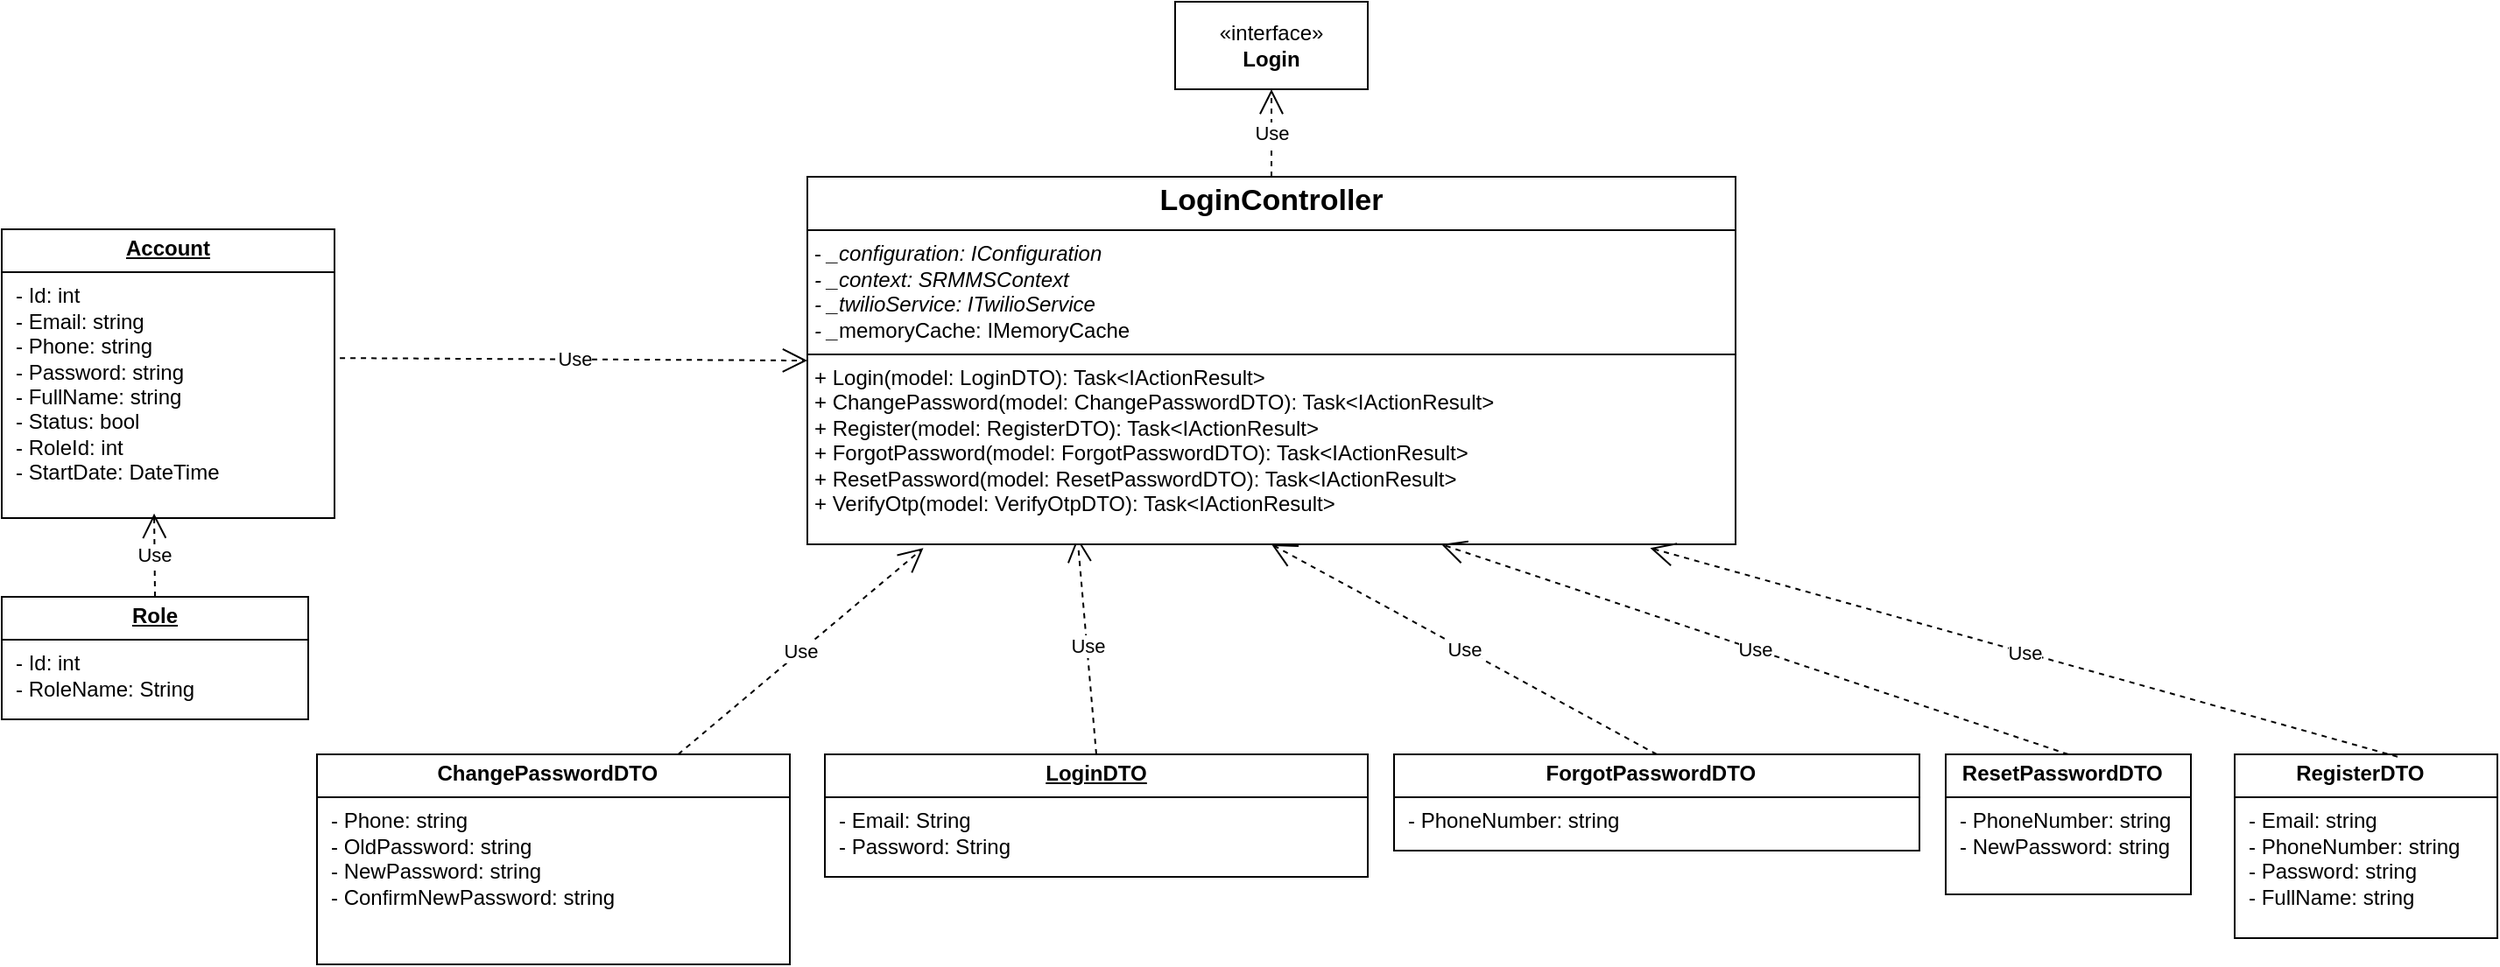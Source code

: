 <mxfile version="26.0.4" pages="7">
  <diagram id="NydGI0so5Y0MTeDh3jyf" name="c_login">
    <mxGraphModel grid="1" page="1" gridSize="10" guides="1" tooltips="1" connect="1" arrows="1" fold="1" pageScale="1" pageWidth="850" pageHeight="1100" math="0" shadow="0">
      <root>
        <mxCell id="0" />
        <mxCell id="1" parent="0" />
        <mxCell id="GofkogDaPMurATsLC92q-1" value="«interface»&lt;br&gt;&lt;b&gt;Login&lt;/b&gt;" style="html=1;whiteSpace=wrap;" vertex="1" parent="1">
          <mxGeometry x="520" y="-90" width="110" height="50" as="geometry" />
        </mxCell>
        <mxCell id="GofkogDaPMurATsLC92q-2" value="&lt;p style=&quot;margin: 4px 0px 0px; text-align: center;&quot;&gt;&lt;b&gt;&lt;u&gt;Account&lt;/u&gt;&lt;/b&gt;&lt;/p&gt;&lt;hr size=&quot;1&quot; style=&quot;border-style:solid;&quot;&gt;&lt;p style=&quot;margin:0px;margin-left:8px;&quot;&gt;- Id: int&amp;nbsp;&lt;br&gt;- Email: string&amp;nbsp;&lt;br&gt;- Phone: string&amp;nbsp;&lt;br&gt;- Password: string&amp;nbsp;&lt;br&gt;- FullName: string&amp;nbsp;&lt;br&gt;- Status: bool&amp;nbsp;&lt;br&gt;- RoleId: int&amp;nbsp;&lt;br&gt;- StartDate: DateTime&amp;nbsp;&lt;/p&gt;&lt;p style=&quot;margin:0px;margin-left:8px;&quot;&gt;&lt;br&gt;&lt;/p&gt;" style="verticalAlign=top;align=left;overflow=fill;html=1;whiteSpace=wrap;" vertex="1" parent="1">
          <mxGeometry x="-150" y="40" width="190" height="165" as="geometry" />
        </mxCell>
        <mxCell id="GofkogDaPMurATsLC92q-4" value="&lt;p style=&quot;text-align: center; margin: 4px 0px 0px;&quot;&gt;&lt;span style=&quot;background-color: initial; text-align: left;&quot;&gt;&lt;b&gt;&lt;u&gt;LoginDTO&lt;/u&gt;&lt;/b&gt;&lt;/span&gt;&lt;br&gt;&lt;/p&gt;&lt;hr size=&quot;1&quot; style=&quot;border-style:solid;&quot;&gt;&lt;p style=&quot;margin:0px;margin-left:8px;&quot;&gt;- Email: String&lt;/p&gt;&lt;p style=&quot;margin:0px;margin-left:8px;&quot;&gt;&lt;span style=&quot;background-color: initial;&quot;&gt;- Password: String&lt;/span&gt;&lt;/p&gt;" style="verticalAlign=top;align=left;overflow=fill;html=1;whiteSpace=wrap;" vertex="1" parent="1">
          <mxGeometry x="320" y="340" width="310" height="70" as="geometry" />
        </mxCell>
        <mxCell id="GofkogDaPMurATsLC92q-5" value="&lt;p style=&quot;text-align: center; margin: 4px 0px 0px;&quot;&gt;&lt;b&gt;ChangePasswordDTO&amp;nbsp;&lt;/b&gt;&amp;nbsp;&lt;/p&gt;&lt;hr size=&quot;1&quot; style=&quot;border-style:solid;&quot;&gt;&lt;p style=&quot;margin:0px;margin-left:8px;&quot;&gt;- Phone: string&lt;/p&gt;&lt;p style=&quot;margin:0px;margin-left:8px;&quot;&gt;- OldPassword: string&amp;nbsp;&lt;br&gt;- NewPassword: string&amp;nbsp;&lt;br&gt;&lt;span class=&quot;hljs-code&quot;&gt;- ConfirmNewPassword: string&lt;/span&gt;&lt;/p&gt;&lt;p style=&quot;margin:0px;margin-left:8px;&quot;&gt;&lt;br&gt;&lt;/p&gt;" style="verticalAlign=top;align=left;overflow=fill;html=1;whiteSpace=wrap;" vertex="1" parent="1">
          <mxGeometry x="30" y="340" width="270" height="120" as="geometry" />
        </mxCell>
        <mxCell id="GofkogDaPMurATsLC92q-16" value="Use" style="endArrow=open;endSize=12;dashed=1;html=1;rounded=0;exitX=0.5;exitY=0;exitDx=0;exitDy=0;entryX=0.458;entryY=0.984;entryDx=0;entryDy=0;entryPerimeter=0;" edge="1" parent="1" source="GofkogDaPMurATsLC92q-22" target="GofkogDaPMurATsLC92q-2">
          <mxGeometry width="160" relative="1" as="geometry">
            <mxPoint x="200" y="500" as="sourcePoint" />
            <mxPoint x="670" y="360" as="targetPoint" />
          </mxGeometry>
        </mxCell>
        <mxCell id="GofkogDaPMurATsLC92q-17" value="Use" style="endArrow=open;endSize=12;dashed=1;html=1;rounded=0;exitX=1.016;exitY=0.446;exitDx=0;exitDy=0;entryX=0;entryY=0.5;entryDx=0;entryDy=0;exitPerimeter=0;" edge="1" parent="1" source="GofkogDaPMurATsLC92q-2" target="52pOCa5BS5NISO06ioyq-1">
          <mxGeometry width="160" relative="1" as="geometry">
            <mxPoint x="510" y="260" as="sourcePoint" />
            <mxPoint x="130.39" y="247.7" as="targetPoint" />
          </mxGeometry>
        </mxCell>
        <mxCell id="GofkogDaPMurATsLC92q-18" value="Use" style="endArrow=open;endSize=12;dashed=1;html=1;rounded=0;exitX=0.5;exitY=0;exitDx=0;exitDy=0;entryX=0.5;entryY=1;entryDx=0;entryDy=0;" edge="1" parent="1" source="52pOCa5BS5NISO06ioyq-1" target="GofkogDaPMurATsLC92q-1">
          <mxGeometry width="160" relative="1" as="geometry">
            <mxPoint x="600" y="257" as="sourcePoint" />
            <mxPoint x="1040" y="-400" as="targetPoint" />
          </mxGeometry>
        </mxCell>
        <mxCell id="GofkogDaPMurATsLC92q-19" value="Use" style="endArrow=open;endSize=12;dashed=1;html=1;rounded=0;entryX=0.125;entryY=1.01;entryDx=0;entryDy=0;entryPerimeter=0;" edge="1" parent="1" source="GofkogDaPMurATsLC92q-5" target="52pOCa5BS5NISO06ioyq-1">
          <mxGeometry width="160" relative="1" as="geometry">
            <mxPoint x="540" y="440" as="sourcePoint" />
            <mxPoint x="379" y="691.6" as="targetPoint" />
          </mxGeometry>
        </mxCell>
        <mxCell id="GofkogDaPMurATsLC92q-20" value="Use" style="endArrow=open;endSize=12;dashed=1;html=1;rounded=0;entryX=0.291;entryY=0.981;entryDx=0;entryDy=0;exitX=0.5;exitY=0;exitDx=0;exitDy=0;entryPerimeter=0;" edge="1" parent="1" source="GofkogDaPMurATsLC92q-4" target="52pOCa5BS5NISO06ioyq-1">
          <mxGeometry width="160" relative="1" as="geometry">
            <mxPoint x="540" y="340" as="sourcePoint" />
            <mxPoint x="435" y="690.32" as="targetPoint" />
          </mxGeometry>
        </mxCell>
        <mxCell id="GofkogDaPMurATsLC92q-22" value="&lt;p style=&quot;margin: 4px 0px 0px; text-align: center;&quot;&gt;&lt;b&gt;&lt;u&gt;Role&lt;/u&gt;&lt;/b&gt;&lt;/p&gt;&lt;hr size=&quot;1&quot; style=&quot;border-style:solid;&quot;&gt;&lt;p style=&quot;margin:0px;margin-left:8px;&quot;&gt;- Id: int&lt;/p&gt;&lt;p style=&quot;margin:0px;margin-left:8px;&quot;&gt;- RoleName: String&lt;/p&gt;&lt;p style=&quot;margin:0px;margin-left:8px;&quot;&gt;&lt;br&gt;&lt;/p&gt;" style="verticalAlign=top;align=left;overflow=fill;html=1;whiteSpace=wrap;" vertex="1" parent="1">
          <mxGeometry x="-150" y="250" width="175" height="70" as="geometry" />
        </mxCell>
        <mxCell id="52pOCa5BS5NISO06ioyq-1" value="&lt;p style=&quot;margin:0px;margin-top:4px;text-align:center;&quot;&gt;&lt;b style=&quot;&quot;&gt;&lt;font style=&quot;font-size: 17px;&quot;&gt;LoginController&lt;/font&gt;&lt;/b&gt;&lt;/p&gt;&lt;hr size=&quot;1&quot; style=&quot;border-style:solid;&quot;&gt;&lt;p style=&quot;margin:0px;margin-left:4px;&quot;&gt;-&amp;nbsp;&lt;span style=&quot;font-style: italic;&quot;&gt;_configuration: IConfiguration&amp;nbsp;&lt;br&gt;&lt;/span&gt;&lt;span style=&quot;font-style: italic;&quot;&gt;- _context: SRMMSContext&amp;nbsp;&lt;br&gt;&lt;/span&gt;&lt;span style=&quot;font-style: italic;&quot;&gt;- _twilioService: ITwilioService&amp;nbsp;&lt;br&gt;&lt;/span&gt;&lt;span style=&quot;font-style: italic;&quot;&gt;- _&lt;/span&gt;memoryCache: IMemoryCache&lt;/p&gt;&lt;hr size=&quot;1&quot; style=&quot;border-style:solid;&quot;&gt;&lt;p style=&quot;margin:0px;margin-left:4px;&quot;&gt;+ Login(model: LoginDTO): Task&amp;lt;IActionResult&amp;gt;&amp;nbsp;&lt;br&gt;+ ChangePassword(model: ChangePasswordDTO): Task&amp;lt;IActionResult&amp;gt;&amp;nbsp;&lt;br&gt;+ Register(model: RegisterDTO): Task&amp;lt;IActionResult&amp;gt;&amp;nbsp;&lt;br&gt;+ ForgotPassword(model: ForgotPasswordDTO): Task&amp;lt;IActionResult&amp;gt;&amp;nbsp;&lt;br&gt;+ ResetPassword(model: ResetPasswordDTO): Task&amp;lt;IActionResult&amp;gt;&amp;nbsp;&lt;br&gt;+ VerifyOtp(model: VerifyOtpDTO): Task&amp;lt;IActionResult&amp;gt;&lt;/p&gt;" style="verticalAlign=top;align=left;overflow=fill;html=1;whiteSpace=wrap;" vertex="1" parent="1">
          <mxGeometry x="310" y="10" width="530" height="210" as="geometry" />
        </mxCell>
        <mxCell id="52pOCa5BS5NISO06ioyq-2" value="&lt;p style=&quot;text-align: center; margin: 4px 0px 0px;&quot;&gt;&lt;b style=&quot;background-color: initial;&quot;&gt;ForgotPasswordDTO&lt;/b&gt;&lt;b&gt;&amp;nbsp;&lt;/b&gt;&amp;nbsp;&lt;/p&gt;&lt;hr size=&quot;1&quot; style=&quot;border-style:solid;&quot;&gt;&lt;p style=&quot;margin:0px;margin-left:8px;&quot;&gt;- PhoneNumber: string&lt;/p&gt;" style="verticalAlign=top;align=left;overflow=fill;html=1;whiteSpace=wrap;" vertex="1" parent="1">
          <mxGeometry x="645" y="340" width="300" height="55" as="geometry" />
        </mxCell>
        <mxCell id="52pOCa5BS5NISO06ioyq-5" value="&lt;p style=&quot;text-align: center; margin: 4px 0px 0px;&quot;&gt;&lt;b style=&quot;background-color: initial;&quot;&gt;ResetPasswordDTO&lt;/b&gt;&lt;b&gt;&amp;nbsp;&lt;/b&gt;&amp;nbsp;&lt;/p&gt;&lt;hr size=&quot;1&quot; style=&quot;border-style:solid;&quot;&gt;&lt;p style=&quot;margin:0px;margin-left:8px;&quot;&gt;- PhoneNumber: string&amp;nbsp;&lt;/p&gt;&lt;p style=&quot;margin:0px;margin-left:8px;&quot;&gt;- NewPassword: string&amp;nbsp;&lt;/p&gt;" style="verticalAlign=top;align=left;overflow=fill;html=1;whiteSpace=wrap;" vertex="1" parent="1">
          <mxGeometry x="960" y="340" width="140" height="80" as="geometry" />
        </mxCell>
        <mxCell id="52pOCa5BS5NISO06ioyq-7" value="&lt;p style=&quot;text-align: center; margin: 4px 0px 0px;&quot;&gt;&lt;b style=&quot;background-color: initial;&quot;&gt;RegisterDTO&lt;/b&gt;&lt;b&gt;&amp;nbsp;&lt;/b&gt;&amp;nbsp;&lt;/p&gt;&lt;hr size=&quot;1&quot; style=&quot;border-style:solid;&quot;&gt;&lt;p style=&quot;margin:0px;margin-left:8px;&quot;&gt;&lt;span style=&quot;background-color: initial;&quot;&gt;- Email: string&lt;br&gt;&lt;/span&gt;&lt;span style=&quot;background-color: initial;&quot;&gt;- PhoneNumber: string&amp;nbsp;&lt;/span&gt;&lt;/p&gt;&lt;p style=&quot;margin:0px;margin-left:8px;&quot;&gt;&lt;span style=&quot;background-color: initial;&quot;&gt;- Password: string&amp;nbsp;&lt;br&gt;&lt;/span&gt;&lt;span style=&quot;background-color: initial;&quot;&gt;- FullName: string&lt;/span&gt;&lt;span style=&quot;background-color: initial;&quot;&gt;&amp;nbsp;&lt;/span&gt;&lt;/p&gt;" style="verticalAlign=top;align=left;overflow=fill;html=1;whiteSpace=wrap;" vertex="1" parent="1">
          <mxGeometry x="1125" y="340" width="150" height="105" as="geometry" />
        </mxCell>
        <mxCell id="52pOCa5BS5NISO06ioyq-8" value="Use" style="endArrow=open;endSize=12;dashed=1;html=1;rounded=0;entryX=0.5;entryY=1;entryDx=0;entryDy=0;exitX=0.5;exitY=0;exitDx=0;exitDy=0;" edge="1" parent="1" source="52pOCa5BS5NISO06ioyq-2" target="52pOCa5BS5NISO06ioyq-1">
          <mxGeometry width="160" relative="1" as="geometry">
            <mxPoint x="295" y="745" as="sourcePoint" />
            <mxPoint x="650" y="690.32" as="targetPoint" />
          </mxGeometry>
        </mxCell>
        <mxCell id="52pOCa5BS5NISO06ioyq-9" value="Use" style="endArrow=open;endSize=12;dashed=1;html=1;rounded=0;entryX=0.683;entryY=1;entryDx=0;entryDy=0;exitX=0.5;exitY=0;exitDx=0;exitDy=0;entryPerimeter=0;" edge="1" parent="1" source="52pOCa5BS5NISO06ioyq-5" target="52pOCa5BS5NISO06ioyq-1">
          <mxGeometry width="160" relative="1" as="geometry">
            <mxPoint x="630" y="745" as="sourcePoint" />
            <mxPoint x="784" y="693.68" as="targetPoint" />
          </mxGeometry>
        </mxCell>
        <mxCell id="52pOCa5BS5NISO06ioyq-10" value="Use" style="endArrow=open;endSize=12;dashed=1;html=1;rounded=0;entryX=0.908;entryY=1.01;entryDx=0;entryDy=0;exitX=0.62;exitY=0.013;exitDx=0;exitDy=0;entryPerimeter=0;exitPerimeter=0;" edge="1" parent="1" source="52pOCa5BS5NISO06ioyq-7" target="52pOCa5BS5NISO06ioyq-1">
          <mxGeometry width="160" relative="1" as="geometry">
            <mxPoint x="860" y="745" as="sourcePoint" />
            <mxPoint x="824" y="640.4" as="targetPoint" />
          </mxGeometry>
        </mxCell>
      </root>
    </mxGraphModel>
  </diagram>
  <diagram id="Tb6UzN9yFcdWnliOfgWi" name="c_account">
    <mxGraphModel grid="1" page="1" gridSize="10" guides="1" tooltips="1" connect="1" arrows="1" fold="1" pageScale="1" pageWidth="1100" pageHeight="850" math="0" shadow="0">
      <root>
        <mxCell id="0" />
        <mxCell id="1" parent="0" />
        <mxCell id="lWvHLLG5Wv6E2OhpsHdS-1" value="&lt;p style=&quot;margin:0px;margin-top:4px;text-align:center;text-decoration:underline;&quot;&gt;&lt;b&gt;UpdateAccountDTO&lt;/b&gt;&lt;/p&gt;&lt;hr size=&quot;1&quot; style=&quot;border-style:solid;&quot;&gt;&lt;p style=&quot;margin:0px;margin-left:8px;&quot;&gt;- FullName: string&lt;/p&gt;&lt;p style=&quot;margin:0px;margin-left:8px;&quot;&gt;- Email: string&lt;/p&gt;&lt;p style=&quot;margin:0px;margin-left:8px;&quot;&gt;- Phone: string&lt;/p&gt;&lt;p style=&quot;margin:0px;margin-left:8px;&quot;&gt;- RoleId: int&lt;/p&gt;&lt;p style=&quot;margin:0px;margin-left:8px;&quot;&gt;- Status: bool&lt;/p&gt;&lt;p style=&quot;margin:0px;margin-left:8px;&quot;&gt;- StartDate: DateTime&lt;/p&gt;&lt;p style=&quot;margin:0px;margin-left:8px;&quot;&gt;&amp;nbsp;- EndDate: DateTime&amp;nbsp;&lt;span style=&quot;color: rgb(0, 224, 224);&quot;&gt;&amp;nbsp;&lt;/span&gt;&lt;/p&gt;" style="verticalAlign=top;align=left;overflow=fill;html=1;whiteSpace=wrap;" vertex="1" parent="1">
          <mxGeometry x="770" y="665" width="190" height="155" as="geometry" />
        </mxCell>
        <mxCell id="lWvHLLG5Wv6E2OhpsHdS-2" value="«interface»&lt;br&gt;&lt;b&gt;Account&lt;/b&gt;&lt;div&gt;&lt;b&gt;Management&lt;/b&gt;&lt;b&gt;&lt;/b&gt;&lt;/div&gt;" style="html=1;whiteSpace=wrap;" vertex="1" parent="1">
          <mxGeometry x="590" y="110" width="110" height="50" as="geometry" />
        </mxCell>
        <mxCell id="lWvHLLG5Wv6E2OhpsHdS-3" value="&lt;p style=&quot;margin: 4px 0px 0px; text-align: center;&quot;&gt;&lt;b&gt;&lt;u&gt;Account&lt;/u&gt;&lt;/b&gt;&lt;/p&gt;&lt;hr size=&quot;1&quot; style=&quot;border-style:solid;&quot;&gt;&lt;p style=&quot;margin:0px;margin-left:8px;&quot;&gt;-&amp;nbsp; AccId: int&amp;nbsp;&lt;br&gt;- FullName: string&amp;nbsp;&lt;br&gt;- Email: string&lt;br&gt;- Password: string&lt;br&gt;- Phone: string&lt;br&gt;- RoleId: int&amp;nbsp;&lt;br&gt;- Status: bool&amp;nbsp;&lt;br&gt;- StartDate: DateTime&lt;br&gt;- EndDate: DateTime&lt;br&gt;&lt;br&gt;&lt;/p&gt;&lt;p style=&quot;margin:0px;margin-left:8px;&quot;&gt;+ Role: Role&amp;nbsp;&lt;span style=&quot;color: rgb(0, 224, 224);&quot;&gt; &amp;nbsp; &amp;nbsp;&lt;/span&gt;&lt;/p&gt;" style="verticalAlign=top;align=left;overflow=fill;html=1;whiteSpace=wrap;" vertex="1" parent="1">
          <mxGeometry x="75" y="217" width="150" height="208" as="geometry" />
        </mxCell>
        <mxCell id="lWvHLLG5Wv6E2OhpsHdS-4" value="&lt;p style=&quot;margin: 4px 0px 0px; text-align: center;&quot;&gt;&lt;b&gt;&lt;u&gt;Role&lt;/u&gt;&lt;/b&gt;&lt;/p&gt;&lt;hr size=&quot;1&quot; style=&quot;border-style:solid;&quot;&gt;&lt;p style=&quot;margin:0px;margin-left:8px;&quot;&gt;&amp;nbsp;- RoleId: int&amp;nbsp;&lt;/p&gt;&lt;p style=&quot;margin:0px;margin-left:8px;&quot;&gt;&amp;nbsp;- RoleName: string&amp;nbsp;&lt;/p&gt;&lt;p style=&quot;margin:0px;margin-left:8px;&quot;&gt;&amp;nbsp;+ Accounts: ICollection&amp;lt;Account&amp;gt;&amp;nbsp;&lt;/p&gt;" style="verticalAlign=top;align=left;overflow=fill;html=1;whiteSpace=wrap;" vertex="1" parent="1">
          <mxGeometry x="50" y="512" width="200" height="88" as="geometry" />
        </mxCell>
        <mxCell id="lWvHLLG5Wv6E2OhpsHdS-5" value="&lt;p style=&quot;margin: 4px 0px 0px; text-align: center;&quot;&gt;&lt;b&gt;&lt;u&gt;AccountModel&lt;/u&gt;&lt;/b&gt;&lt;br&gt;&lt;/p&gt;&lt;hr size=&quot;1&quot; style=&quot;border-style:solid;&quot;&gt;&lt;p style=&quot;margin:0px;margin-left:8px;&quot;&gt;+addCustomer(int idUser) void&lt;br&gt;&lt;/p&gt;" style="verticalAlign=top;align=left;overflow=fill;html=1;whiteSpace=wrap;" vertex="1" parent="1">
          <mxGeometry x="550" y="480" width="190" height="50" as="geometry" />
        </mxCell>
        <mxCell id="lWvHLLG5Wv6E2OhpsHdS-15" value="&lt;p style=&quot;margin: 4px 0px 0px; text-align: center;&quot;&gt;&amp;nbsp;&lt;b&gt;&lt;u&gt;CreateEmployeeAccountDTO&amp;nbsp;&lt;/u&gt;&lt;/b&gt; &amp;nbsp;&lt;/p&gt;&lt;hr size=&quot;1&quot; style=&quot;border-style:solid;&quot;&gt;&lt;p style=&quot;margin:0px;margin-left:8px;&quot;&gt;- FullName: string&lt;/p&gt;&lt;p style=&quot;margin:0px;margin-left:8px;&quot;&gt;- Email: string&lt;/p&gt;&lt;p style=&quot;margin:0px;margin-left:8px;&quot;&gt;- Password: string&lt;/p&gt;&lt;p style=&quot;margin:0px;margin-left:8px;&quot;&gt;- Phone: string&lt;/p&gt;&lt;p style=&quot;margin:0px;margin-left:8px;&quot;&gt;- RoleId: int?&lt;/p&gt;&lt;p style=&quot;margin:0px;margin-left:8px;&quot;&gt;- Status: bool?&amp;nbsp; &amp;nbsp;&lt;/p&gt;" style="verticalAlign=top;align=left;overflow=fill;html=1;whiteSpace=wrap;" vertex="1" parent="1">
          <mxGeometry x="537.5" y="660" width="215" height="135" as="geometry" />
        </mxCell>
        <mxCell id="lWvHLLG5Wv6E2OhpsHdS-24" value="&lt;p style=&quot;margin: 4px 0px 0px; text-align: center;&quot;&gt;&amp;nbsp; &lt;b&gt;&lt;u&gt;ListAccountDTO&amp;nbsp;&lt;/u&gt;&lt;/b&gt;&lt;/p&gt;&lt;hr size=&quot;1&quot; style=&quot;border-style:solid;&quot;&gt;&lt;p style=&quot;margin:0px;margin-left:8px;&quot;&gt;- AccountId: int&lt;/p&gt;&lt;p style=&quot;margin:0px;margin-left:8px;&quot;&gt;- FullName: string&amp;nbsp;&lt;/p&gt;&lt;p style=&quot;margin:0px;margin-left:8px;&quot;&gt;- Email: string&lt;/p&gt;&lt;p style=&quot;margin:0px;margin-left:8px;&quot;&gt;- Phone: string&lt;/p&gt;&lt;p style=&quot;margin:0px;margin-left:8px;&quot;&gt;- RoleName: string&lt;/p&gt;&lt;p style=&quot;margin:0px;margin-left:8px;&quot;&gt;- RoleId: int&amp;nbsp;&lt;/p&gt;&lt;p style=&quot;margin:0px;margin-left:8px;&quot;&gt;- Status: bool&amp;nbsp;&lt;/p&gt;&lt;p style=&quot;margin:0px;margin-left:8px;&quot;&gt;- StartDate: DateTime&amp;nbsp;&lt;br&gt;- EndDate: DateTime&lt;/p&gt;" style="verticalAlign=top;align=left;overflow=fill;html=1;whiteSpace=wrap;" vertex="1" parent="1">
          <mxGeometry x="350" y="660" width="155" height="175" as="geometry" />
        </mxCell>
        <mxCell id="lWvHLLG5Wv6E2OhpsHdS-25" value="&lt;p style=&quot;margin: 4px 0px 0px; text-align: center;&quot;&gt;&lt;b&gt;&lt;u&gt;AccountController&amp;nbsp;&amp;nbsp;&lt;/u&gt;&lt;/b&gt;&lt;/p&gt;&lt;hr size=&quot;1&quot; style=&quot;border-style:solid;&quot;&gt;&lt;p style=&quot;margin:0px;margin-left:8px;&quot;&gt;+ SearchByAccount(accountName: string, phone: String, roleid: int, int pageNumber = 1, int pageSize = 10)&amp;nbsp;&lt;br&gt;+ GetAccountById(int id)&amp;nbsp;&lt;br&gt;+ CreateEmployeeAccount(...)&lt;br&gt;+ UpdateAccount(int id, ...)&lt;br&gt;+ DeleteCustomer(int id)&amp;nbsp;&lt;br&gt;+ GetAccountTotals(roleid)&lt;/p&gt;&lt;p style=&quot;margin:0px;margin-left:8px;&quot;&gt;&lt;span style=&quot;background-color: initial;&quot;&gt;- IConfiguration&lt;br&gt;&lt;/span&gt;&lt;span style=&quot;background-color: initial;&quot;&gt;- SRMMSContext&lt;/span&gt;&amp;nbsp; &amp;nbsp; &amp;nbsp; &amp;nbsp;&lt;/p&gt;&lt;p style=&quot;margin:0px;margin-left:8px;&quot;&gt;&amp;nbsp; &amp;nbsp; &amp;nbsp;&amp;nbsp;&lt;/p&gt;&lt;div&gt;&lt;br&gt;&lt;/div&gt;" style="verticalAlign=top;align=left;overflow=fill;html=1;whiteSpace=wrap;" vertex="1" parent="1">
          <mxGeometry x="347.5" y="236" width="595" height="160" as="geometry" />
        </mxCell>
        <mxCell id="lWvHLLG5Wv6E2OhpsHdS-26" value="Use" style="endArrow=open;endSize=12;dashed=1;html=1;rounded=0;exitX=0.5;exitY=0;exitDx=0;exitDy=0;entryX=0.5;entryY=1;entryDx=0;entryDy=0;" edge="1" parent="1" source="lWvHLLG5Wv6E2OhpsHdS-25" target="lWvHLLG5Wv6E2OhpsHdS-2">
          <mxGeometry width="160" relative="1" as="geometry">
            <mxPoint x="645" y="380" as="sourcePoint" />
            <mxPoint x="805" y="380" as="targetPoint" />
          </mxGeometry>
        </mxCell>
        <mxCell id="lWvHLLG5Wv6E2OhpsHdS-27" value="Use" style="endArrow=open;endSize=12;dashed=1;html=1;rounded=0;entryX=0.837;entryY=1.02;entryDx=0;entryDy=0;entryPerimeter=0;" edge="1" parent="1" source="lWvHLLG5Wv6E2OhpsHdS-1" target="lWvHLLG5Wv6E2OhpsHdS-5">
          <mxGeometry width="160" relative="1" as="geometry">
            <mxPoint x="645" y="480" as="sourcePoint" />
            <mxPoint x="806" y="390" as="targetPoint" />
          </mxGeometry>
        </mxCell>
        <mxCell id="lWvHLLG5Wv6E2OhpsHdS-28" value="Use" style="endArrow=open;endSize=12;dashed=1;html=1;rounded=0;exitX=0.993;exitY=0.457;exitDx=0;exitDy=0;exitPerimeter=0;" edge="1" parent="1" source="lWvHLLG5Wv6E2OhpsHdS-3" target="lWvHLLG5Wv6E2OhpsHdS-25">
          <mxGeometry width="160" relative="1" as="geometry">
            <mxPoint x="345" y="480" as="sourcePoint" />
            <mxPoint x="505" y="480" as="targetPoint" />
          </mxGeometry>
        </mxCell>
        <mxCell id="lWvHLLG5Wv6E2OhpsHdS-29" value="Use" style="endArrow=open;endSize=12;dashed=1;html=1;rounded=0;entryX=0.5;entryY=1;entryDx=0;entryDy=0;" edge="1" parent="1" source="lWvHLLG5Wv6E2OhpsHdS-5" target="lWvHLLG5Wv6E2OhpsHdS-25">
          <mxGeometry width="160" relative="1" as="geometry">
            <mxPoint x="1025" y="480" as="sourcePoint" />
            <mxPoint x="1185" y="480" as="targetPoint" />
          </mxGeometry>
        </mxCell>
        <mxCell id="lWvHLLG5Wv6E2OhpsHdS-30" value="Use" style="endArrow=open;endSize=12;dashed=1;html=1;rounded=0;entryX=0.5;entryY=1;entryDx=0;entryDy=0;exitX=0.5;exitY=0;exitDx=0;exitDy=0;" edge="1" parent="1" source="lWvHLLG5Wv6E2OhpsHdS-4" target="lWvHLLG5Wv6E2OhpsHdS-3">
          <mxGeometry width="160" relative="1" as="geometry">
            <mxPoint x="1025" y="480" as="sourcePoint" />
            <mxPoint x="1185" y="480" as="targetPoint" />
          </mxGeometry>
        </mxCell>
        <mxCell id="lWvHLLG5Wv6E2OhpsHdS-31" value="Use" style="endArrow=open;endSize=12;dashed=1;html=1;rounded=0;exitX=0.5;exitY=0;exitDx=0;exitDy=0;entryX=0.5;entryY=1;entryDx=0;entryDy=0;" edge="1" parent="1" source="lWvHLLG5Wv6E2OhpsHdS-15" target="lWvHLLG5Wv6E2OhpsHdS-5">
          <mxGeometry width="160" relative="1" as="geometry">
            <mxPoint x="585" y="580" as="sourcePoint" />
            <mxPoint x="745" y="580" as="targetPoint" />
          </mxGeometry>
        </mxCell>
        <mxCell id="lWvHLLG5Wv6E2OhpsHdS-35" value="Use" style="endArrow=open;endSize=12;dashed=1;html=1;rounded=0;exitX=0.5;exitY=0;exitDx=0;exitDy=0;entryX=0.174;entryY=1.06;entryDx=0;entryDy=0;entryPerimeter=0;" edge="1" parent="1" source="lWvHLLG5Wv6E2OhpsHdS-24" target="lWvHLLG5Wv6E2OhpsHdS-5">
          <mxGeometry width="160" relative="1" as="geometry">
            <mxPoint x="300" y="540" as="sourcePoint" />
            <mxPoint x="300" y="482" as="targetPoint" />
          </mxGeometry>
        </mxCell>
      </root>
    </mxGraphModel>
  </diagram>
  <diagram id="xfOpdoU4d3yN_fgVbKzv" name="c_Booking">
    <mxGraphModel dx="2074" dy="1196" grid="1" gridSize="10" guides="1" tooltips="1" connect="1" arrows="1" fold="1" page="1" pageScale="1" pageWidth="1654" pageHeight="1169" math="0" shadow="0">
      <root>
        <mxCell id="0" />
        <mxCell id="1" parent="0" />
        <mxCell id="f4FKROxZdcyrsGBAYk_j-2" value="«interface»&lt;br&gt;&lt;b&gt;Booking&lt;/b&gt;&lt;div&gt;&lt;b&gt;Management&lt;/b&gt;&lt;b&gt;&lt;/b&gt;&lt;/div&gt;" style="html=1;whiteSpace=wrap;" parent="1" vertex="1">
          <mxGeometry x="631.25" y="40" width="110" height="50" as="geometry" />
        </mxCell>
        <mxCell id="f4FKROxZdcyrsGBAYk_j-3" value="&lt;p style=&quot;margin: 4px 0px 0px; text-align: center;&quot;&gt;&lt;b&gt;&lt;u&gt;Account&lt;/u&gt;&lt;/b&gt;&lt;/p&gt;&lt;hr size=&quot;1&quot; style=&quot;border-style:solid;&quot;&gt;&lt;p style=&quot;margin:0px;margin-left:8px;&quot;&gt;-&amp;nbsp; AccId: int&amp;nbsp;&lt;br&gt;- FullName: string&amp;nbsp;&lt;br&gt;- Email: string&lt;br&gt;- Password: string&lt;br&gt;- Phone: string&lt;br&gt;- RoleId: int&amp;nbsp;&lt;br&gt;- Status: bool&amp;nbsp;&lt;br&gt;- StartDate: DateTime&lt;br&gt;- EndDate: DateTime&lt;br&gt;&lt;br&gt;&lt;/p&gt;&lt;p style=&quot;margin:0px;margin-left:8px;&quot;&gt;+ Role: Role&amp;nbsp;&lt;span style=&quot;color: rgb(0, 224, 224);&quot;&gt; &amp;nbsp; &amp;nbsp;&lt;/span&gt;&lt;/p&gt;" style="verticalAlign=top;align=left;overflow=fill;html=1;whiteSpace=wrap;" parent="1" vertex="1">
          <mxGeometry x="180" y="180" width="150" height="208" as="geometry" />
        </mxCell>
        <mxCell id="f4FKROxZdcyrsGBAYk_j-4" value="&lt;p style=&quot;margin: 4px 0px 0px; text-align: center;&quot;&gt;&lt;b&gt;&lt;u&gt;Role&lt;/u&gt;&lt;/b&gt;&lt;/p&gt;&lt;hr size=&quot;1&quot; style=&quot;border-style:solid;&quot;&gt;&lt;p style=&quot;margin:0px;margin-left:8px;&quot;&gt;&amp;nbsp;- RoleId: int&amp;nbsp;&lt;/p&gt;&lt;p style=&quot;margin:0px;margin-left:8px;&quot;&gt;&amp;nbsp;- RoleName: string&amp;nbsp;&lt;/p&gt;&lt;p style=&quot;margin:0px;margin-left:8px;&quot;&gt;&amp;nbsp;+ Accounts: ICollection&amp;lt;Account&amp;gt;&amp;nbsp;&lt;/p&gt;" style="verticalAlign=top;align=left;overflow=fill;html=1;whiteSpace=wrap;" parent="1" vertex="1">
          <mxGeometry x="115" y="466" width="280" height="78" as="geometry" />
        </mxCell>
        <mxCell id="f4FKROxZdcyrsGBAYk_j-11" value="Use" style="endArrow=open;endSize=12;dashed=1;html=1;rounded=0;exitX=0.993;exitY=0.457;exitDx=0;exitDy=0;exitPerimeter=0;entryX=0.01;entryY=0.57;entryDx=0;entryDy=0;entryPerimeter=0;" parent="1" source="f4FKROxZdcyrsGBAYk_j-3" target="pFKX0Jypm6nQM_g4pD0U-1" edge="1">
          <mxGeometry width="160" relative="1" as="geometry">
            <mxPoint x="450" y="440" as="sourcePoint" />
            <mxPoint x="441.25" y="505" as="targetPoint" />
          </mxGeometry>
        </mxCell>
        <mxCell id="f4FKROxZdcyrsGBAYk_j-13" value="Use" style="endArrow=open;endSize=12;dashed=1;html=1;rounded=0;entryX=0.5;entryY=1;entryDx=0;entryDy=0;exitX=0.504;exitY=0.045;exitDx=0;exitDy=0;exitPerimeter=0;" parent="1" source="f4FKROxZdcyrsGBAYk_j-4" target="f4FKROxZdcyrsGBAYk_j-3" edge="1">
          <mxGeometry width="160" relative="1" as="geometry">
            <mxPoint x="255" y="472" as="sourcePoint" />
            <mxPoint x="1290" y="440" as="targetPoint" />
          </mxGeometry>
        </mxCell>
        <mxCell id="f4FKROxZdcyrsGBAYk_j-20" value="Use" style="endArrow=open;endSize=12;dashed=1;html=1;rounded=0;exitX=0.5;exitY=0;exitDx=0;exitDy=0;entryX=0.5;entryY=1;entryDx=0;entryDy=0;" parent="1" source="pFKX0Jypm6nQM_g4pD0U-1" target="f4FKROxZdcyrsGBAYk_j-2" edge="1">
          <mxGeometry width="160" relative="1" as="geometry">
            <mxPoint x="686.25" y="170" as="sourcePoint" />
            <mxPoint x="558" y="320" as="targetPoint" />
          </mxGeometry>
        </mxCell>
        <mxCell id="f4FKROxZdcyrsGBAYk_j-26" value="&lt;p style=&quot;margin: 4px 0px 0px; text-align: center;&quot;&gt;&lt;b&gt;&lt;u&gt;CreateBookingDTO&lt;/u&gt;&lt;/b&gt;&lt;/p&gt;&lt;hr size=&quot;1&quot; style=&quot;border-style:solid;&quot;&gt;&lt;p style=&quot;margin:0px;margin-left:8px;&quot;&gt;+ HourBooking:&amp;nbsp;&lt;span style=&quot;background-color: initial;&quot;&gt;Integer&lt;/span&gt;&lt;span style=&quot;background-color: initial;&quot;&gt;&amp;nbsp;&lt;/span&gt;&lt;/p&gt;&lt;p style=&quot;margin:0px;margin-left:8px;&quot;&gt;+ NumberOfPeople:&amp;nbsp;&lt;span style=&quot;background-color: initial;&quot;&gt;Integer&lt;/span&gt;&lt;/p&gt;&lt;p style=&quot;margin:0px;margin-left:8px;&quot;&gt;&lt;span style=&quot;background-color: initial;&quot;&gt;+ AccId:&amp;nbsp;&lt;/span&gt;&lt;span style=&quot;background-color: initial;&quot;&gt;Integer&lt;/span&gt;&lt;/p&gt;&lt;p style=&quot;margin:0px;margin-left:8px;&quot;&gt;&lt;span style=&quot;background-color: initial;&quot;&gt;+ DayBooking: Date&lt;/span&gt;&lt;/p&gt;" style="verticalAlign=top;align=left;overflow=fill;html=1;whiteSpace=wrap;" parent="1" vertex="1">
          <mxGeometry x="1040" y="220" width="160" height="110" as="geometry" />
        </mxCell>
        <mxCell id="f4FKROxZdcyrsGBAYk_j-32" value="Parameter" style="endArrow=open;endSize=12;dashed=1;html=1;rounded=0;entryX=1.008;entryY=0.595;entryDx=0;entryDy=0;exitX=0;exitY=0.5;exitDx=0;exitDy=0;entryPerimeter=0;" parent="1" source="f4FKROxZdcyrsGBAYk_j-26" target="pFKX0Jypm6nQM_g4pD0U-1" edge="1">
          <mxGeometry width="160" relative="1" as="geometry">
            <mxPoint x="920" y="715" as="sourcePoint" />
            <mxPoint x="880.37" y="517" as="targetPoint" />
          </mxGeometry>
        </mxCell>
        <mxCell id="pFKX0Jypm6nQM_g4pD0U-1" value="&lt;p style=&quot;margin:0px;margin-top:4px;text-align:center;&quot;&gt;&lt;b style=&quot;&quot;&gt;&lt;font style=&quot;font-size: 17px;&quot;&gt;BookingController&lt;/font&gt;&lt;/b&gt;&lt;/p&gt;&lt;hr size=&quot;1&quot; style=&quot;border-style:solid;&quot;&gt;&lt;p style=&quot;margin: 0px 0px 0px 8px;&quot;&gt;+ findAllByBookingId(Integer) List&amp;lt;Booking&amp;gt;&lt;/p&gt;&lt;p style=&quot;margin: 0px 0px 0px 8px;&quot;&gt;&lt;span style=&quot;background-color: initial;&quot;&gt;+ save(Booking) Booking&lt;/span&gt;&lt;/p&gt;&lt;p style=&quot;margin:0px;margin-left:4px;&quot;&gt;&lt;span style=&quot;background-color: initial;&quot;&gt;&amp;nbsp;+ updateById(Integer, Integer) Booking&lt;/span&gt;&amp;nbsp;&lt;/p&gt;&lt;hr size=&quot;1&quot; style=&quot;border-style:solid;&quot;&gt;&lt;p style=&quot;margin:0px;margin-left:4px;&quot;&gt;&amp;nbsp;+ &lt;span class=&quot;hljs-constructor&quot;&gt;BookingController(IBookingService)&lt;/span&gt;&amp;nbsp;&lt;br&gt;+ &lt;span class=&quot;hljs-constructor&quot;&gt;CreateBooking(CreateBookingDTO)&lt;/span&gt;: Task&amp;lt;IActionResult&amp;gt; &lt;br&gt;+ &lt;span class=&quot;hljs-constructor&quot;&gt;GetBookingById(&lt;/span&gt;&lt;span style=&quot;&quot; class=&quot;hljs-constructor&quot;&gt;int&lt;/span&gt;&lt;span class=&quot;hljs-constructor&quot;&gt;)&lt;/span&gt;: Task&amp;lt;IActionResult&amp;gt;&amp;nbsp;&lt;br&gt;+ &lt;span class=&quot;hljs-constructor&quot;&gt;SearchBookings(&lt;/span&gt;&lt;span style=&quot;&quot; class=&quot;hljs-constructor&quot;&gt;string&lt;/span&gt;&lt;span class=&quot;hljs-constructor&quot;&gt;, DateTime, &lt;/span&gt;&lt;span style=&quot;&quot; class=&quot;hljs-constructor&quot;&gt;bool&lt;/span&gt;&lt;span class=&quot;hljs-constructor&quot;&gt;, &lt;/span&gt;&lt;span style=&quot;&quot; class=&quot;hljs-constructor&quot;&gt;int&lt;/span&gt;&lt;span class=&quot;hljs-constructor&quot;&gt;, &lt;/span&gt;&lt;span style=&quot;&quot; class=&quot;hljs-constructor&quot;&gt;int&lt;/span&gt;&lt;span class=&quot;hljs-constructor&quot;&gt;)&lt;/span&gt;: Task&amp;lt;IActionResult&amp;gt; &lt;br&gt;+ &lt;span class=&quot;hljs-constructor&quot;&gt;UpdateStatusBooking(&lt;/span&gt;&lt;span style=&quot;&quot; class=&quot;hljs-constructor&quot;&gt;int&lt;/span&gt;&lt;span class=&quot;hljs-constructor&quot;&gt;, BookingStatusDTO)&lt;/span&gt;:&amp;nbsp;&amp;nbsp;Task&amp;lt;IActionResult&amp;gt;&amp;nbsp;&lt;br&gt;+ &lt;span class=&quot;hljs-constructor&quot;&gt;UpdateBooking(&lt;/span&gt;&lt;span style=&quot;&quot; class=&quot;hljs-constructor&quot;&gt;int&lt;/span&gt;&lt;span class=&quot;hljs-constructor&quot;&gt;, UpdateBookingDTO)&lt;/span&gt;:&amp;nbsp;Task&amp;lt;IActionResult&amp;gt;&amp;nbsp;&lt;br&gt;+ &lt;span class=&quot;hljs-constructor&quot;&gt;DeleteBooking(&lt;/span&gt;&lt;span style=&quot;&quot; class=&quot;hljs-constructor&quot;&gt;int&lt;/span&gt;&lt;span class=&quot;hljs-constructor&quot;&gt;)&lt;/span&gt;: Task&amp;lt;IActionResult&amp;gt;&lt;/p&gt;" style="verticalAlign=top;align=left;overflow=fill;html=1;whiteSpace=wrap;" parent="1" vertex="1">
          <mxGeometry x="491.25" y="160" width="388.75" height="200" as="geometry" />
        </mxCell>
      </root>
    </mxGraphModel>
  </diagram>
  <diagram id="ah2lDfPTKsEMFH0y1GLJ" name="Order">
    <mxGraphModel dx="2074" dy="2365" grid="1" gridSize="10" guides="1" tooltips="1" connect="1" arrows="1" fold="1" page="1" pageScale="1" pageWidth="1654" pageHeight="1169" math="0" shadow="0">
      <root>
        <mxCell id="0" />
        <mxCell id="1" parent="0" />
        <mxCell id="ziDi3yeJqjEpvwSvPXjk-2" value="«interface»&lt;br&gt;&lt;b&gt;Order&lt;/b&gt;&lt;div&gt;&lt;b&gt;Management&lt;/b&gt;&lt;b&gt;&lt;/b&gt;&lt;/div&gt;" style="html=1;whiteSpace=wrap;" parent="1" vertex="1">
          <mxGeometry x="475" y="-40" width="110" height="50" as="geometry" />
        </mxCell>
        <mxCell id="ziDi3yeJqjEpvwSvPXjk-3" value="&lt;p style=&quot;margin: 4px 0px 0px; text-align: center;&quot;&gt;&lt;b&gt;&lt;u&gt;Order&lt;/u&gt;&lt;/b&gt;&lt;/p&gt;&lt;hr size=&quot;1&quot; style=&quot;border-style:solid;&quot;&gt;&lt;p style=&quot;margin:0px;margin-left:8px;&quot;&gt;&lt;span style=&quot;background-color: initial;&quot;&gt;+ OrderId: int&amp;nbsp;&lt;br&gt;+ OrderDate: DateTime&amp;nbsp;&lt;br&gt;+ TableId: int&amp;nbsp;&lt;br&gt;+ TotalMoney: decimal&amp;nbsp;&lt;br&gt;+ Status: bool&amp;nbsp;&lt;br&gt;+ CodeId: int&lt;/span&gt;&lt;span style=&quot;color: rgb(0, 224, 224); background-color: initial;&quot;&gt;&amp;nbsp; &amp;nbsp;&lt;/span&gt;&lt;/p&gt;&lt;p style=&quot;margin:0px;margin-left:8px;&quot;&gt;+&amp;nbsp;StatusOrder? Status&lt;/p&gt;&lt;p style=&quot;margin:0px;margin-left:8px;&quot;&gt;+&amp;nbsp;Table? Table&lt;/p&gt;&lt;p style=&quot;margin:0px;margin-left:8px;&quot;&gt;+&amp;nbsp;ICollection&amp;lt;OrderDetail&amp;gt; OrderDetails&lt;/p&gt;&lt;p style=&quot;margin:0px;margin-left:8px;&quot;&gt;&lt;br&gt;&lt;/p&gt;&lt;p style=&quot;margin:0px;margin-left:8px;&quot;&gt;&lt;br&gt;&lt;/p&gt;" style="verticalAlign=top;align=left;overflow=fill;html=1;whiteSpace=wrap;" parent="1" vertex="1">
          <mxGeometry x="248.25" y="781" width="200" height="220" as="geometry" />
        </mxCell>
        <mxCell id="ziDi3yeJqjEpvwSvPXjk-9" value="Use" style="endArrow=open;endSize=12;dashed=1;html=1;rounded=0;entryX=0.5;entryY=1;entryDx=0;entryDy=0;exitX=0.5;exitY=0;exitDx=0;exitDy=0;" parent="1" source="GlpiT4XdFYlDgSKvV9n4-1" target="ziDi3yeJqjEpvwSvPXjk-2" edge="1">
          <mxGeometry width="160" relative="1" as="geometry">
            <mxPoint x="1435" y="60" as="sourcePoint" />
            <mxPoint x="625" y="280" as="targetPoint" />
          </mxGeometry>
        </mxCell>
        <mxCell id="ziDi3yeJqjEpvwSvPXjk-10" value="Use" style="endArrow=open;endSize=12;dashed=1;html=1;rounded=0;entryX=0.524;entryY=1;entryDx=0;entryDy=0;entryPerimeter=0;exitX=0.527;exitY=-0.006;exitDx=0;exitDy=0;exitPerimeter=0;" parent="1" source="GlpiT4XdFYlDgSKvV9n4-3" target="GlpiT4XdFYlDgSKvV9n4-1" edge="1">
          <mxGeometry width="160" relative="1" as="geometry">
            <mxPoint x="550" y="307" as="sourcePoint" />
            <mxPoint x="580" y="260" as="targetPoint" />
          </mxGeometry>
        </mxCell>
        <mxCell id="ziDi3yeJqjEpvwSvPXjk-11" value="Mapping" style="endArrow=open;endSize=12;dashed=1;html=1;rounded=0;exitX=0;exitY=0;exitDx=0;exitDy=0;entryX=0.25;entryY=1;entryDx=0;entryDy=0;" parent="1" source="ziDi3yeJqjEpvwSvPXjk-3" target="_5C2PpW0rHNB6GpNJVOA-1" edge="1">
          <mxGeometry width="160" relative="1" as="geometry">
            <mxPoint x="405" y="565" as="sourcePoint" />
            <mxPoint x="419" y="714" as="targetPoint" />
          </mxGeometry>
        </mxCell>
        <mxCell id="ziDi3yeJqjEpvwSvPXjk-12" value="Mapping" style="endArrow=open;endSize=12;dashed=1;html=1;rounded=0;entryX=-0.013;entryY=0.936;entryDx=0;entryDy=0;entryPerimeter=0;exitX=1;exitY=0;exitDx=0;exitDy=0;" parent="1" source="ziDi3yeJqjEpvwSvPXjk-3" target="_5C2PpW0rHNB6GpNJVOA-2" edge="1">
          <mxGeometry width="160" relative="1" as="geometry">
            <mxPoint x="771.34" y="866.0" as="sourcePoint" />
            <mxPoint x="895" y="615" as="targetPoint" />
          </mxGeometry>
        </mxCell>
        <mxCell id="GlpiT4XdFYlDgSKvV9n4-1" value="&lt;p style=&quot;margin:0px;margin-top:4px;text-align:center;&quot;&gt;&lt;b style=&quot;&quot;&gt;&lt;font style=&quot;font-size: 17px;&quot;&gt;OrderController&lt;/font&gt;&lt;/b&gt;&lt;/p&gt;&lt;hr size=&quot;1&quot; style=&quot;border-style:solid;&quot;&gt;&lt;p style=&quot;margin:0px;margin-left:4px;&quot;&gt;- _orderService: OrderService&lt;/p&gt;&lt;hr size=&quot;1&quot; style=&quot;border-style:solid;&quot;&gt;&lt;p style=&quot;margin:0px;margin-left:4px;&quot;&gt;&amp;nbsp;+ AddOrder(orderDto: OrderDTO): Task&amp;lt;IActionResult&amp;gt;&amp;nbsp;&lt;br&gt;+ GetOrders(pageNumber: int, pageSize: int, tableName: string?, fromDate: DateTime?, toDate: DateTime?): IActionResult&amp;nbsp;&lt;br&gt;+ GetOrderByOrderId(orderId: int): IActionResult&amp;nbsp;&lt;br&gt;+ GetOrdersByTable(tableId: int, pageNumber: int, pageSize: int): IActionResult&amp;nbsp;&lt;br&gt;+ SearchOrdersByTableName(tableName: string?, pageNumber: int, pageSize: int): IActionResult&amp;nbsp;&lt;br&gt;+ CountOrders(): IActionResult&lt;/p&gt;" style="verticalAlign=top;align=left;overflow=fill;html=1;whiteSpace=wrap;" parent="1" vertex="1">
          <mxGeometry x="185" y="71" width="685" height="171" as="geometry" />
        </mxCell>
        <mxCell id="GlpiT4XdFYlDgSKvV9n4-3" value="&lt;p style=&quot;margin:0px;margin-top:4px;text-align:center;&quot;&gt;&lt;b style=&quot;&quot;&gt;&lt;font style=&quot;font-size: 17px;&quot;&gt;OrderService&lt;/font&gt;&lt;/b&gt;&lt;/p&gt;&lt;hr size=&quot;1&quot; style=&quot;border-style:solid;&quot;&gt;&lt;p style=&quot;margin:0px;margin-left:4px;&quot;&gt;&lt;br&gt;&lt;/p&gt;&lt;hr size=&quot;1&quot; style=&quot;border-style:solid;&quot;&gt;&lt;p style=&quot;margin:0px;margin-left:4px;&quot;&gt;&lt;span style=&quot;background-color: initial;&quot;&gt;+ CreateOrder(orderDto: OrderDTO): Task&amp;lt;int&amp;gt;&amp;nbsp;&lt;br&gt;+ GetOrders(pageNumber, pageSize, tableName, fromDate, toDate): (List&amp;lt;GetOrderByTableNameDTO&amp;gt;, int)&amp;nbsp;&lt;br&gt;+ GetOrderByOrderId(orderId: int): GetOrderByOrderIdDTO&amp;nbsp;&lt;br&gt;+ GetOrdersByTable(tableId: int, pageNumber: int, pageSize: int): List&amp;lt;GetOrderByTableNameDTO&amp;gt;&amp;nbsp;&lt;br&gt;+ SearchOrdersByTableName(tableName: string, pageNumber: int, pageSize: int): List&amp;lt;GetOrderByTableNameDTO&amp;gt;&amp;nbsp;&lt;br&gt;+ CountOrders(): int&lt;/span&gt;&lt;/p&gt;" style="verticalAlign=top;align=left;overflow=fill;html=1;whiteSpace=wrap;" parent="1" vertex="1">
          <mxGeometry x="185" y="310" width="685" height="171" as="geometry" />
        </mxCell>
        <mxCell id="_5C2PpW0rHNB6GpNJVOA-1" value="&lt;p style=&quot;margin: 4px 0px 0px; text-align: center;&quot;&gt;&lt;span style=&quot;text-align: left;&quot;&gt;&lt;b&gt;GetOrderByOrderIdDTO&amp;nbsp;&lt;/b&gt;&lt;/span&gt;&lt;/p&gt;&lt;hr size=&quot;1&quot; style=&quot;border-style:solid;&quot;&gt;&lt;p style=&quot;margin:0px;margin-left:8px;&quot;&gt;&lt;span style=&quot;background-color: initial;&quot;&gt;+ OrderId: int&amp;nbsp;&lt;br&gt;+ OrderDate: DateTime&amp;nbsp;&lt;br&gt;+ TableId: int&amp;nbsp;&lt;br&gt;+ TotalMoney: decimal&amp;nbsp;&lt;br&gt;+ Status: bool&amp;nbsp;&lt;br&gt;+ CodeId: int&lt;/span&gt;&lt;span style=&quot;color: rgb(0, 224, 224); background-color: initial;&quot;&gt;&amp;nbsp; &amp;nbsp;&lt;/span&gt;&lt;/p&gt;" style="verticalAlign=top;align=left;overflow=fill;html=1;whiteSpace=wrap;" parent="1" vertex="1">
          <mxGeometry x="170" y="563.5" width="140" height="150" as="geometry" />
        </mxCell>
        <mxCell id="_5C2PpW0rHNB6GpNJVOA-2" value="&lt;p style=&quot;margin: 4px 0px 0px; text-align: center;&quot;&gt;&lt;span style=&quot;text-align: left;&quot;&gt;&lt;b&gt;GetOrderByTableNameDTO&lt;/b&gt;&lt;/span&gt;&lt;/p&gt;&lt;hr size=&quot;1&quot; style=&quot;border-style:solid;&quot;&gt;&lt;p style=&quot;margin:0px;margin-left:8px;&quot;&gt;+ OrderId : int&amp;nbsp;&lt;/p&gt;&lt;p style=&quot;margin:0px;margin-left:8px;&quot;&gt;+ OrderDate : string&amp;nbsp;&lt;/p&gt;&lt;p style=&quot;margin:0px;margin-left:8px;&quot;&gt;&lt;span style=&quot;background-color: initial;&quot;&gt;+ TotalMoney : decimal&lt;/span&gt;&lt;/p&gt;&lt;p style=&quot;margin:0px;margin-left:8px;&quot;&gt;+ Status : int&amp;nbsp;&lt;/p&gt;&lt;p style=&quot;margin:0px;margin-left:8px;&quot;&gt;&lt;span style=&quot;background-color: initial;&quot;&gt;+ TableId : int&amp;nbsp;&lt;/span&gt;&lt;/p&gt;&lt;p style=&quot;margin:0px;margin-left:8px;&quot;&gt;+ TableName : string&amp;nbsp;&lt;/p&gt;&lt;p style=&quot;margin:0px;margin-left:8px;&quot;&gt;&lt;span style=&quot;background-color: initial;&quot;&gt;+ List&amp;lt;GetProductDTO&amp;gt;Products&lt;/span&gt;&lt;/p&gt;&lt;p style=&quot;margin:0px;margin-left:8px;&quot;&gt;&lt;br&gt;&lt;/p&gt;" style="verticalAlign=top;align=left;overflow=fill;html=1;whiteSpace=wrap;" parent="1" vertex="1">
          <mxGeometry x="510" y="548.5" width="205" height="180" as="geometry" />
        </mxCell>
        <mxCell id="_5C2PpW0rHNB6GpNJVOA-4" value="Use" style="endArrow=open;endSize=12;dashed=1;html=1;rounded=0;entryX=0.5;entryY=0;entryDx=0;entryDy=0;" parent="1" target="_5C2PpW0rHNB6GpNJVOA-1" edge="1">
          <mxGeometry width="160" relative="1" as="geometry">
            <mxPoint x="240" y="482" as="sourcePoint" />
            <mxPoint x="400" y="531" as="targetPoint" />
          </mxGeometry>
        </mxCell>
        <mxCell id="_5C2PpW0rHNB6GpNJVOA-5" value="Use" style="endArrow=open;endSize=12;dashed=1;html=1;rounded=0;entryX=0.555;entryY=-0.008;entryDx=0;entryDy=0;entryPerimeter=0;exitX=0.64;exitY=0.995;exitDx=0;exitDy=0;exitPerimeter=0;" parent="1" source="GlpiT4XdFYlDgSKvV9n4-3" target="_5C2PpW0rHNB6GpNJVOA-2" edge="1">
          <mxGeometry width="160" relative="1" as="geometry">
            <mxPoint x="860" y="501" as="sourcePoint" />
            <mxPoint x="760" y="541" as="targetPoint" />
          </mxGeometry>
        </mxCell>
        <mxCell id="_5C2PpW0rHNB6GpNJVOA-6" value="&lt;p style=&quot;margin: 4px 0px 0px; text-align: center;&quot;&gt;&lt;span style=&quot;text-align: left;&quot;&gt;&lt;b&gt;GetOrderByOrderIdDTO&amp;nbsp;&lt;/b&gt;&lt;/span&gt;&lt;/p&gt;&lt;hr size=&quot;1&quot; style=&quot;border-style:solid;&quot;&gt;&lt;p style=&quot;margin:0px;margin-left:8px;&quot;&gt;&lt;span style=&quot;background-color: initial;&quot;&gt;+ OrderId: int&amp;nbsp;&lt;br&gt;+ OrderDate: DateTime&amp;nbsp;&lt;br&gt;+ TableId: int&amp;nbsp;&lt;br&gt;+ TotalMoney: decimal&amp;nbsp;&lt;br&gt;+ Status: bool&amp;nbsp;&lt;br&gt;+ CodeId: int&lt;/span&gt;&lt;span style=&quot;color: rgb(0, 224, 224); background-color: initial;&quot;&gt;&amp;nbsp; &amp;nbsp;&lt;/span&gt;&lt;/p&gt;" style="verticalAlign=top;align=left;overflow=fill;html=1;whiteSpace=wrap;" parent="1" vertex="1">
          <mxGeometry x="330" y="563.5" width="145" height="135" as="geometry" />
        </mxCell>
        <mxCell id="_5C2PpW0rHNB6GpNJVOA-7" value="Use" style="endArrow=open;endSize=12;dashed=1;html=1;rounded=0;entryX=0.5;entryY=0;entryDx=0;entryDy=0;exitX=0.315;exitY=1.008;exitDx=0;exitDy=0;exitPerimeter=0;" parent="1" source="GlpiT4XdFYlDgSKvV9n4-3" target="_5C2PpW0rHNB6GpNJVOA-6" edge="1">
          <mxGeometry width="160" relative="1" as="geometry">
            <mxPoint x="610" y="481" as="sourcePoint" />
            <mxPoint x="420" y="551" as="targetPoint" />
          </mxGeometry>
        </mxCell>
        <mxCell id="_5C2PpW0rHNB6GpNJVOA-8" value="Mapping" style="endArrow=open;endSize=12;dashed=1;html=1;rounded=0;exitX=0.586;exitY=-0.003;exitDx=0;exitDy=0;entryX=0.25;entryY=1;entryDx=0;entryDy=0;exitPerimeter=0;" parent="1" source="ziDi3yeJqjEpvwSvPXjk-3" target="_5C2PpW0rHNB6GpNJVOA-6" edge="1">
          <mxGeometry width="160" relative="1" as="geometry">
            <mxPoint x="683" y="816" as="sourcePoint" />
            <mxPoint x="642" y="720" as="targetPoint" />
          </mxGeometry>
        </mxCell>
        <mxCell id="_5C2PpW0rHNB6GpNJVOA-12" value="&lt;p style=&quot;text-align: center; margin: 4px 0px 0px;&quot;&gt;&lt;b&gt;GetProductDTO&lt;/b&gt;&lt;/p&gt;&lt;hr size=&quot;1&quot; style=&quot;text-align: center; border-style: solid;&quot;&gt;&lt;p style=&quot;margin:0px;margin-left:8px;&quot;&gt;+ ProductId : int&amp;nbsp;&lt;/p&gt;&lt;p style=&quot;margin:0px;margin-left:8px;&quot;&gt;+ ProName : string&amp;nbsp;&lt;/p&gt;&lt;p style=&quot;margin:0px;margin-left:8px;&quot;&gt;+ Quantity : int&amp;nbsp;&lt;/p&gt;&lt;p style=&quot;margin:0px;margin-left:8px;&quot;&gt;&lt;span style=&quot;background-color: initial;&quot;&gt;+ Price&lt;/span&gt;&lt;span style=&quot;color: rgb(0, 224, 224); background-color: initial;&quot;&gt;&amp;nbsp;&lt;/span&gt;&lt;span style=&quot;background-color: initial;&quot;&gt;: decimal&amp;nbsp;&lt;/span&gt;&lt;/p&gt;" style="verticalAlign=top;align=left;overflow=fill;html=1;whiteSpace=wrap;" parent="1" vertex="1">
          <mxGeometry x="680" y="821" width="180" height="100" as="geometry" />
        </mxCell>
        <mxCell id="_5C2PpW0rHNB6GpNJVOA-17" value="&lt;p style=&quot;margin: 4px 0px 0px; text-align: center;&quot;&gt;&lt;b&gt;&lt;u&gt;Product&lt;/u&gt;&lt;/b&gt;&lt;/p&gt;&lt;hr size=&quot;1&quot; style=&quot;border-style:solid;&quot;&gt;&lt;p style=&quot;margin: 0px 0px 0px 8px;&quot;&gt;+ ProductId: int&amp;nbsp;&lt;/p&gt;&lt;p style=&quot;margin: 0px 0px 0px 8px;&quot;&gt;+ ProName: string&lt;/p&gt;&lt;p style=&quot;margin: 0px 0px 0px 8px;&quot;&gt;+ Quantity: int&lt;/p&gt;&lt;p style=&quot;margin: 0px 0px 0px 8px;&quot;&gt;&lt;span style=&quot;background-color: initial;&quot;&gt;+ Price: decimal&lt;/span&gt;&lt;span style=&quot;color: rgb(0, 224, 224); background-color: initial;&quot;&gt;&amp;nbsp;&lt;/span&gt;&lt;/p&gt;" style="verticalAlign=top;align=left;overflow=fill;html=1;whiteSpace=wrap;" parent="1" vertex="1">
          <mxGeometry x="715" y="1011" width="163.5" height="100" as="geometry" />
        </mxCell>
        <mxCell id="_5C2PpW0rHNB6GpNJVOA-22" value="Use" style="endArrow=open;endSize=12;dashed=1;html=1;rounded=0;" parent="1" edge="1">
          <mxGeometry width="160" relative="1" as="geometry">
            <mxPoint x="699" y="730" as="sourcePoint" />
            <mxPoint x="699" y="822" as="targetPoint" />
          </mxGeometry>
        </mxCell>
        <mxCell id="_5C2PpW0rHNB6GpNJVOA-28" value="Mapping" style="endArrow=open;endSize=12;dashed=1;html=1;rounded=0;exitX=0.5;exitY=0;exitDx=0;exitDy=0;entryX=0.647;entryY=1.036;entryDx=0;entryDy=0;entryPerimeter=0;" parent="1" source="_5C2PpW0rHNB6GpNJVOA-17" target="_5C2PpW0rHNB6GpNJVOA-12" edge="1">
          <mxGeometry x="0.021" width="160" relative="1" as="geometry">
            <mxPoint x="860" y="991" as="sourcePoint" />
            <mxPoint x="810" y="925" as="targetPoint" />
            <mxPoint as="offset" />
          </mxGeometry>
        </mxCell>
        <mxCell id="DAzb8dNnvlXMVP1Gxq_e-8" value="&lt;p style=&quot;margin: 4px 0px 0px; text-align: center;&quot;&gt;&lt;span style=&quot;text-align: left;&quot;&gt;&lt;b&gt;OrderIdDTO&amp;nbsp;&lt;/b&gt;&lt;/span&gt;&lt;/p&gt;&lt;hr size=&quot;1&quot; style=&quot;border-style:solid;&quot;&gt;&lt;p style=&quot;margin:0px;margin-left:8px;&quot;&gt;&lt;span style=&quot;background-color: initial;&quot;&gt;+ OrderId: int&amp;nbsp;&amp;nbsp;&lt;br&gt;+ TableId: int&amp;nbsp;&lt;br&gt;+ TotalMoney: decimal&amp;nbsp;&lt;br&gt;+ Status: bool&amp;nbsp;&lt;br&gt;+ CodeId: int&lt;/span&gt;&lt;span style=&quot;color: rgb(0, 224, 224); background-color: initial;&quot;&gt;&amp;nbsp;&amp;nbsp;&lt;/span&gt;&lt;/p&gt;&lt;p style=&quot;margin:0px;margin-left:8px;&quot;&gt;&lt;span style=&quot;background-color: initial;&quot;&gt;+ List&amp;lt;ProductDetailOrderDTO&amp;gt; ProductDetails&lt;/span&gt;&lt;/p&gt;" style="verticalAlign=top;align=left;overflow=fill;html=1;whiteSpace=wrap;" parent="1" vertex="1">
          <mxGeometry x="750" y="548.5" width="280" height="155" as="geometry" />
        </mxCell>
        <mxCell id="DAzb8dNnvlXMVP1Gxq_e-10" value="&lt;p style=&quot;margin: 4px 0px 0px; text-align: center;&quot;&gt;&lt;b style=&quot;background-color: initial; text-align: left;&quot;&gt;ProductDetailOrderDTO&lt;/b&gt;&lt;span style=&quot;text-align: left;&quot;&gt;&lt;b&gt;&amp;nbsp;&lt;/b&gt;&lt;/span&gt;&lt;/p&gt;&lt;hr size=&quot;1&quot; style=&quot;border-style:solid;&quot;&gt;&lt;p style=&quot;margin:0px;margin-left:8px;&quot;&gt;&lt;span style=&quot;background-color: initial;&quot;&gt;+ &lt;span style=&quot;font-size: 12px;&quot;&gt;ProId : int&amp;nbsp;&lt;/span&gt;&lt;br&gt;+ Quantity : int&amp;nbsp;&amp;nbsp;&lt;br&gt;&lt;/span&gt;&lt;span style=&quot;background-color: initial;&quot;&gt;+ Price : decimal&amp;nbsp;&lt;/span&gt;&lt;span style=&quot;color: rgb(0, 224, 224); background-color: initial;&quot;&gt;&amp;nbsp;&lt;/span&gt;&lt;/p&gt;" style="verticalAlign=top;align=left;overflow=fill;html=1;whiteSpace=wrap;" parent="1" vertex="1">
          <mxGeometry x="870" y="821" width="150" height="100" as="geometry" />
        </mxCell>
        <mxCell id="DAzb8dNnvlXMVP1Gxq_e-13" value="Use" style="endArrow=open;endSize=12;dashed=1;html=1;rounded=0;entryX=0.25;entryY=0;entryDx=0;entryDy=0;exitX=0.558;exitY=1.013;exitDx=0;exitDy=0;exitPerimeter=0;" parent="1" source="DAzb8dNnvlXMVP1Gxq_e-8" target="DAzb8dNnvlXMVP1Gxq_e-10" edge="1">
          <mxGeometry width="160" relative="1" as="geometry">
            <mxPoint x="1283" y="1148.5" as="sourcePoint" />
            <mxPoint x="1283" y="1228.5" as="targetPoint" />
          </mxGeometry>
        </mxCell>
        <mxCell id="DAzb8dNnvlXMVP1Gxq_e-21" value="Use" style="endArrow=open;endSize=12;dashed=1;html=1;rounded=0;entryX=0.15;entryY=0.015;entryDx=0;entryDy=0;entryPerimeter=0;exitX=0.887;exitY=0.994;exitDx=0;exitDy=0;exitPerimeter=0;" parent="1" source="GlpiT4XdFYlDgSKvV9n4-3" target="DAzb8dNnvlXMVP1Gxq_e-8" edge="1">
          <mxGeometry width="160" relative="1" as="geometry">
            <mxPoint x="633" y="490" as="sourcePoint" />
            <mxPoint x="634" y="557" as="targetPoint" />
          </mxGeometry>
        </mxCell>
        <mxCell id="DAzb8dNnvlXMVP1Gxq_e-28" value="Mapping" style="endArrow=open;endSize=12;dashed=1;html=1;rounded=0;entryX=0.5;entryY=1;entryDx=0;entryDy=0;exitX=1;exitY=0.5;exitDx=0;exitDy=0;" parent="1" source="_5C2PpW0rHNB6GpNJVOA-17" target="DAzb8dNnvlXMVP1Gxq_e-10" edge="1">
          <mxGeometry width="160" relative="1" as="geometry">
            <mxPoint x="950" y="1091" as="sourcePoint" />
            <mxPoint x="590" y="1001" as="targetPoint" />
            <Array as="points">
              <mxPoint x="945" y="1061" />
            </Array>
          </mxGeometry>
        </mxCell>
      </root>
    </mxGraphModel>
  </diagram>
  <diagram id="78VY9qB13i8_4RCYsAHo" name="Product">
    <mxGraphModel grid="1" page="1" gridSize="10" guides="1" tooltips="1" connect="1" arrows="1" fold="1" pageScale="1" pageWidth="1654" pageHeight="1169" math="0" shadow="0">
      <root>
        <mxCell id="0" />
        <mxCell id="1" parent="0" />
        <mxCell id="W6pTyr17APIHxb9Lzn84-1" value="«interface»&lt;br&gt;&lt;b&gt;Product&amp;nbsp;&lt;/b&gt;&lt;div&gt;&lt;b&gt;Management&lt;/b&gt;&lt;/div&gt;" style="html=1;whiteSpace=wrap;" vertex="1" parent="1">
          <mxGeometry x="455" y="230" width="110" height="50" as="geometry" />
        </mxCell>
        <mxCell id="W6pTyr17APIHxb9Lzn84-2" value="&lt;p style=&quot;margin: 4px 0px 0px; text-align: center;&quot;&gt;&lt;b&gt;&lt;u&gt;ProductController&lt;/u&gt;&lt;/b&gt;&lt;br&gt;&lt;/p&gt;&lt;hr size=&quot;1&quot; style=&quot;border-style:solid;&quot;&gt;&lt;p style=&quot;margin:0px;margin-left:8px;&quot;&gt;+ GetAllProducts(): Task&amp;lt;IActionResult&amp;gt;&amp;nbsp;&lt;br&gt;+ GetProductById(id: int): Task&amp;lt;IActionResult&amp;gt;&amp;nbsp;&lt;br&gt;+ AddProduct(request: AddProductRequest): Task&amp;lt;IActionResult&amp;gt;&amp;nbsp;&lt;br&gt;+ UpdateProduct(id: int, request: UpdateProductRequest): Task&amp;lt;IActionResult&amp;gt;&amp;nbsp;&lt;br&gt;+ DeleteProduct(id: int): Task&amp;lt;IActionResult&amp;gt;&amp;nbsp;&lt;/p&gt;&lt;div&gt;&lt;br&gt;&lt;/div&gt;" style="verticalAlign=top;align=left;overflow=fill;html=1;whiteSpace=wrap;" vertex="1" parent="1">
          <mxGeometry x="290" y="380" width="440" height="140" as="geometry" />
        </mxCell>
        <mxCell id="W6pTyr17APIHxb9Lzn84-15" value="Use" style="endArrow=open;endSize=12;dashed=1;html=1;rounded=0;entryX=1.007;entryY=0.324;entryDx=0;entryDy=0;exitX=0;exitY=0.5;exitDx=0;exitDy=0;entryPerimeter=0;" edge="1" parent="1" source="W6pTyr17APIHxb9Lzn84-2" target="SlpE9a_gMKsNHL-1cD-e-1">
          <mxGeometry width="160" relative="1" as="geometry">
            <mxPoint x="350.32" y="460.35" as="sourcePoint" />
            <mxPoint x="172" y="455" as="targetPoint" />
          </mxGeometry>
        </mxCell>
        <mxCell id="W6pTyr17APIHxb9Lzn84-17" value="Use&amp;nbsp;" style="endArrow=open;endSize=12;dashed=1;html=1;rounded=0;entryX=0.5;entryY=1;entryDx=0;entryDy=0;exitX=0.5;exitY=0;exitDx=0;exitDy=0;" edge="1" parent="1" source="n11Oy10F2wNkkPK2ZMLs-1" target="W6pTyr17APIHxb9Lzn84-2">
          <mxGeometry width="160" relative="1" as="geometry">
            <mxPoint x="445" y="660" as="sourcePoint" />
            <mxPoint x="510" y="540" as="targetPoint" />
          </mxGeometry>
        </mxCell>
        <mxCell id="n11Oy10F2wNkkPK2ZMLs-1" value="&lt;p style=&quot;margin: 4px 0px 0px; text-align: center;&quot;&gt;&lt;b&gt;&lt;u&gt;Product Request&lt;/u&gt;&lt;/b&gt;&lt;/p&gt;&lt;hr size=&quot;1&quot; style=&quot;border-style:solid;&quot;&gt;&lt;p style=&quot;margin:0px;margin-left:8px;&quot;&gt;&lt;span style=&quot;background-color: initial;&quot;&gt;- ProductName: string - Description: string?&amp;nbsp;&lt;/span&gt;&lt;/p&gt;&lt;p style=&quot;margin:0px;margin-left:8px;&quot;&gt;&lt;span style=&quot;background-color: initial;&quot;&gt;- Price: decimal?&lt;/span&gt;&lt;/p&gt;&lt;p style=&quot;margin:0px;margin-left:8px;&quot;&gt;&lt;span style=&quot;background-color: initial;&quot;&gt;- CategoryId: int?&amp;nbsp;&lt;/span&gt;&lt;/p&gt;&lt;p style=&quot;margin:0px;margin-left:8px;&quot;&gt;&lt;span style=&quot;background-color: initial;&quot;&gt;- Image: string?&lt;/span&gt;&lt;/p&gt;&lt;p style=&quot;margin:0px;margin-left:8px;&quot;&gt;&lt;span style=&quot;background-color: initial;&quot;&gt;&amp;nbsp;- Calories: string?&lt;/span&gt;&lt;/p&gt;&lt;p style=&quot;margin:0px;margin-left:8px;&quot;&gt;&lt;span style=&quot;background-color: initial;&quot;&gt;- Status: bool?&lt;/span&gt;&lt;span style=&quot;background-color: initial;&quot;&gt;&amp;nbsp; &lt;/span&gt;&lt;span style=&quot;background-color: initial; color: rgb(0, 224, 224);&quot;&gt;&amp;nbsp;&lt;/span&gt;&lt;/p&gt;" style="verticalAlign=top;align=left;overflow=fill;html=1;whiteSpace=wrap;" vertex="1" parent="1">
          <mxGeometry x="445" y="620" width="130" height="150" as="geometry" />
        </mxCell>
        <mxCell id="fsIl4me3w9YpFhrf4jmh-2" value="&lt;p style=&quot;margin: 4px 0px 0px; text-align: center;&quot;&gt;&lt;b&gt;&lt;u&gt;ListProductDTO&lt;/u&gt;&lt;/b&gt;&lt;/p&gt;&lt;hr size=&quot;1&quot; style=&quot;border-style:solid;&quot;&gt;&lt;p style=&quot;margin:0px;margin-left:8px;&quot;&gt;- ProductId: int&lt;/p&gt;&lt;p style=&quot;margin:0px;margin-left:8px;&quot;&gt;- ProductName: string&lt;/p&gt;&lt;p style=&quot;margin:0px;margin-left:8px;&quot;&gt;- Description: string?&lt;/p&gt;&lt;p style=&quot;margin:0px;margin-left:8px;&quot;&gt;- Price: decimal?&amp;nbsp;&lt;/p&gt;&lt;p style=&quot;margin:0px;margin-left:8px;&quot;&gt;- Category: string&lt;/p&gt;&lt;p style=&quot;margin:0px;margin-left:8px;&quot;&gt;- Image: string?&amp;nbsp;&lt;/p&gt;&lt;p style=&quot;margin:0px;margin-left:8px;&quot;&gt;- Calories: string?&lt;/p&gt;&lt;p style=&quot;margin:0px;margin-left:8px;&quot;&gt;&amp;nbsp;- Status: bool?&lt;/p&gt;" style="verticalAlign=top;align=left;overflow=fill;html=1;whiteSpace=wrap;" vertex="1" parent="1">
          <mxGeometry x="890" y="380" width="140" height="170" as="geometry" />
        </mxCell>
        <mxCell id="SlpE9a_gMKsNHL-1cD-e-1" value="&lt;p style=&quot;margin: 4px 0px 0px; text-align: center;&quot;&gt;&lt;b&gt;&lt;u&gt;ProductDetailDTO&lt;/u&gt;&lt;/b&gt;&lt;/p&gt;&lt;hr size=&quot;1&quot; style=&quot;border-style:solid;&quot;&gt;&lt;p style=&quot;margin:0px;margin-left:8px;&quot;&gt;- ProductId: int&lt;/p&gt;&lt;p style=&quot;margin:0px;margin-left:8px;&quot;&gt;- ProductName: string&lt;/p&gt;&lt;p style=&quot;margin:0px;margin-left:8px;&quot;&gt;- Description: string?&lt;/p&gt;&lt;p style=&quot;margin:0px;margin-left:8px;&quot;&gt;- Price: decimal?&amp;nbsp;&lt;/p&gt;&lt;p style=&quot;margin:0px;margin-left:8px;&quot;&gt;- Category: string&lt;/p&gt;&lt;p style=&quot;margin:0px;margin-left:8px;&quot;&gt;- Image: string?&amp;nbsp;&lt;/p&gt;&lt;p style=&quot;margin:0px;margin-left:8px;&quot;&gt;- Calories: string?&lt;/p&gt;&lt;p style=&quot;margin:0px;margin-left:8px;&quot;&gt;&amp;nbsp;- Status: bool?&lt;/p&gt;" style="verticalAlign=top;align=left;overflow=fill;html=1;whiteSpace=wrap;" vertex="1" parent="1">
          <mxGeometry x="12" y="400" width="140" height="170" as="geometry" />
        </mxCell>
        <mxCell id="SlpE9a_gMKsNHL-1cD-e-3" value="Use" style="endArrow=open;endSize=12;dashed=1;html=1;rounded=0;entryX=0.017;entryY=0.478;entryDx=0;entryDy=0;exitX=0.991;exitY=0.564;exitDx=0;exitDy=0;entryPerimeter=0;exitPerimeter=0;" edge="1" parent="1" source="W6pTyr17APIHxb9Lzn84-2" target="fsIl4me3w9YpFhrf4jmh-2">
          <mxGeometry width="160" relative="1" as="geometry">
            <mxPoint x="670" y="465" as="sourcePoint" />
            <mxPoint x="163" y="465" as="targetPoint" />
          </mxGeometry>
        </mxCell>
        <mxCell id="SlpE9a_gMKsNHL-1cD-e-4" value="Use" style="endArrow=open;endSize=12;dashed=1;html=1;rounded=0;exitX=0.5;exitY=0;exitDx=0;exitDy=0;entryX=0.5;entryY=1;entryDx=0;entryDy=0;" edge="1" parent="1" source="W6pTyr17APIHxb9Lzn84-2" target="W6pTyr17APIHxb9Lzn84-1">
          <mxGeometry width="160" relative="1" as="geometry">
            <mxPoint x="537" y="610" as="sourcePoint" />
            <mxPoint x="742" y="270" as="targetPoint" />
          </mxGeometry>
        </mxCell>
        <mxCell id="MuSaxWS1PhZAosZ5SOcq-1" value="[dbo].[Products]" style="shape=table;startSize=30;container=1;collapsible=1;childLayout=tableLayout;fixedRows=1;rowLines=0;fontStyle=1;align=center;resizeLast=1;" vertex="1" parent="1">
          <mxGeometry x="1210" y="300" width="270" height="330" as="geometry" />
        </mxCell>
        <mxCell id="MuSaxWS1PhZAosZ5SOcq-2" value="" style="shape=tableRow;horizontal=0;startSize=0;swimlaneHead=0;swimlaneBody=0;fillColor=none;collapsible=0;dropTarget=0;points=[[0,0.5],[1,0.5]];portConstraint=eastwest;strokeColor=inherit;top=0;left=0;right=0;bottom=1;" vertex="1" parent="MuSaxWS1PhZAosZ5SOcq-1">
          <mxGeometry y="30" width="270" height="30" as="geometry" />
        </mxCell>
        <mxCell id="MuSaxWS1PhZAosZ5SOcq-3" value="PK" style="shape=partialRectangle;overflow=hidden;connectable=0;fillColor=none;strokeColor=inherit;top=0;left=0;bottom=0;right=0;fontStyle=1;" vertex="1" parent="MuSaxWS1PhZAosZ5SOcq-2">
          <mxGeometry width="30" height="30" as="geometry">
            <mxRectangle width="30" height="30" as="alternateBounds" />
          </mxGeometry>
        </mxCell>
        <mxCell id="MuSaxWS1PhZAosZ5SOcq-4" value="[pro_id]" style="shape=partialRectangle;overflow=hidden;connectable=0;fillColor=none;align=left;strokeColor=inherit;top=0;left=0;bottom=0;right=0;spacingLeft=6;fontStyle=5;" vertex="1" parent="MuSaxWS1PhZAosZ5SOcq-2">
          <mxGeometry x="30" width="240" height="30" as="geometry">
            <mxRectangle width="240" height="30" as="alternateBounds" />
          </mxGeometry>
        </mxCell>
        <mxCell id="MuSaxWS1PhZAosZ5SOcq-5" value="" style="shape=tableRow;horizontal=0;startSize=0;swimlaneHead=0;swimlaneBody=0;fillColor=none;collapsible=0;dropTarget=0;points=[[0,0.5],[1,0.5]];portConstraint=eastwest;strokeColor=inherit;top=0;left=0;right=0;bottom=0;" vertex="1" parent="MuSaxWS1PhZAosZ5SOcq-1">
          <mxGeometry y="60" width="270" height="30" as="geometry" />
        </mxCell>
        <mxCell id="MuSaxWS1PhZAosZ5SOcq-6" value="" style="shape=partialRectangle;overflow=hidden;connectable=0;fillColor=none;strokeColor=inherit;top=0;left=0;bottom=0;right=0;" vertex="1" parent="MuSaxWS1PhZAosZ5SOcq-5">
          <mxGeometry width="30" height="30" as="geometry">
            <mxRectangle width="30" height="30" as="alternateBounds" />
          </mxGeometry>
        </mxCell>
        <mxCell id="MuSaxWS1PhZAosZ5SOcq-7" value="[pro_id] [int] IDENTITY(1,1) NOT NULL" style="shape=partialRectangle;overflow=hidden;connectable=0;fillColor=none;align=left;strokeColor=inherit;top=0;left=0;bottom=0;right=0;spacingLeft=6;" vertex="1" parent="MuSaxWS1PhZAosZ5SOcq-5">
          <mxGeometry x="30" width="240" height="30" as="geometry">
            <mxRectangle width="240" height="30" as="alternateBounds" />
          </mxGeometry>
        </mxCell>
        <mxCell id="MuSaxWS1PhZAosZ5SOcq-8" value="" style="shape=tableRow;horizontal=0;startSize=0;swimlaneHead=0;swimlaneBody=0;fillColor=none;collapsible=0;dropTarget=0;points=[[0,0.5],[1,0.5]];portConstraint=eastwest;strokeColor=inherit;top=0;left=0;right=0;bottom=0;" vertex="1" parent="MuSaxWS1PhZAosZ5SOcq-1">
          <mxGeometry y="90" width="270" height="30" as="geometry" />
        </mxCell>
        <mxCell id="MuSaxWS1PhZAosZ5SOcq-9" value="" style="shape=partialRectangle;overflow=hidden;connectable=0;fillColor=none;strokeColor=inherit;top=0;left=0;bottom=0;right=0;" vertex="1" parent="MuSaxWS1PhZAosZ5SOcq-8">
          <mxGeometry width="30" height="30" as="geometry">
            <mxRectangle width="30" height="30" as="alternateBounds" />
          </mxGeometry>
        </mxCell>
        <mxCell id="MuSaxWS1PhZAosZ5SOcq-10" value="[pro_name] [nvarchar](200) NULL" style="shape=partialRectangle;overflow=hidden;connectable=0;fillColor=none;align=left;strokeColor=inherit;top=0;left=0;bottom=0;right=0;spacingLeft=6;" vertex="1" parent="MuSaxWS1PhZAosZ5SOcq-8">
          <mxGeometry x="30" width="240" height="30" as="geometry">
            <mxRectangle width="240" height="30" as="alternateBounds" />
          </mxGeometry>
        </mxCell>
        <mxCell id="MuSaxWS1PhZAosZ5SOcq-11" value="" style="shape=tableRow;horizontal=0;startSize=0;swimlaneHead=0;swimlaneBody=0;fillColor=none;collapsible=0;dropTarget=0;points=[[0,0.5],[1,0.5]];portConstraint=eastwest;strokeColor=inherit;top=0;left=0;right=0;bottom=0;" vertex="1" parent="MuSaxWS1PhZAosZ5SOcq-1">
          <mxGeometry y="120" width="270" height="30" as="geometry" />
        </mxCell>
        <mxCell id="MuSaxWS1PhZAosZ5SOcq-12" value="" style="shape=partialRectangle;overflow=hidden;connectable=0;fillColor=none;strokeColor=inherit;top=0;left=0;bottom=0;right=0;" vertex="1" parent="MuSaxWS1PhZAosZ5SOcq-11">
          <mxGeometry width="30" height="30" as="geometry">
            <mxRectangle width="30" height="30" as="alternateBounds" />
          </mxGeometry>
        </mxCell>
        <mxCell id="MuSaxWS1PhZAosZ5SOcq-13" value="[pro_discription] [nvarchar](max) NULL" style="shape=partialRectangle;overflow=hidden;connectable=0;fillColor=none;align=left;strokeColor=inherit;top=0;left=0;bottom=0;right=0;spacingLeft=6;" vertex="1" parent="MuSaxWS1PhZAosZ5SOcq-11">
          <mxGeometry x="30" width="240" height="30" as="geometry">
            <mxRectangle width="240" height="30" as="alternateBounds" />
          </mxGeometry>
        </mxCell>
        <mxCell id="MuSaxWS1PhZAosZ5SOcq-14" value="" style="shape=tableRow;horizontal=0;startSize=0;swimlaneHead=0;swimlaneBody=0;fillColor=none;collapsible=0;dropTarget=0;points=[[0,0.5],[1,0.5]];portConstraint=eastwest;strokeColor=inherit;top=0;left=0;right=0;bottom=0;" vertex="1" parent="MuSaxWS1PhZAosZ5SOcq-1">
          <mxGeometry y="150" width="270" height="30" as="geometry" />
        </mxCell>
        <mxCell id="MuSaxWS1PhZAosZ5SOcq-15" value="" style="shape=partialRectangle;overflow=hidden;connectable=0;fillColor=none;strokeColor=inherit;top=0;left=0;bottom=0;right=0;" vertex="1" parent="MuSaxWS1PhZAosZ5SOcq-14">
          <mxGeometry width="30" height="30" as="geometry">
            <mxRectangle width="30" height="30" as="alternateBounds" />
          </mxGeometry>
        </mxCell>
        <mxCell id="MuSaxWS1PhZAosZ5SOcq-16" value="[pro_price] [money] NULL" style="shape=partialRectangle;overflow=hidden;connectable=0;fillColor=none;align=left;strokeColor=inherit;top=0;left=0;bottom=0;right=0;spacingLeft=6;" vertex="1" parent="MuSaxWS1PhZAosZ5SOcq-14">
          <mxGeometry x="30" width="240" height="30" as="geometry">
            <mxRectangle width="240" height="30" as="alternateBounds" />
          </mxGeometry>
        </mxCell>
        <mxCell id="MuSaxWS1PhZAosZ5SOcq-17" value="" style="shape=tableRow;horizontal=0;startSize=0;swimlaneHead=0;swimlaneBody=0;fillColor=none;collapsible=0;dropTarget=0;points=[[0,0.5],[1,0.5]];portConstraint=eastwest;strokeColor=inherit;top=0;left=0;right=0;bottom=0;" vertex="1" parent="MuSaxWS1PhZAosZ5SOcq-1">
          <mxGeometry y="180" width="270" height="30" as="geometry" />
        </mxCell>
        <mxCell id="MuSaxWS1PhZAosZ5SOcq-18" value="" style="shape=partialRectangle;overflow=hidden;connectable=0;fillColor=none;strokeColor=inherit;top=0;left=0;bottom=0;right=0;" vertex="1" parent="MuSaxWS1PhZAosZ5SOcq-17">
          <mxGeometry width="30" height="30" as="geometry">
            <mxRectangle width="30" height="30" as="alternateBounds" />
          </mxGeometry>
        </mxCell>
        <mxCell id="MuSaxWS1PhZAosZ5SOcq-19" value="[cat_id] [int] NULL" style="shape=partialRectangle;overflow=hidden;connectable=0;fillColor=none;align=left;strokeColor=inherit;top=0;left=0;bottom=0;right=0;spacingLeft=6;" vertex="1" parent="MuSaxWS1PhZAosZ5SOcq-17">
          <mxGeometry x="30" width="240" height="30" as="geometry">
            <mxRectangle width="240" height="30" as="alternateBounds" />
          </mxGeometry>
        </mxCell>
        <mxCell id="MuSaxWS1PhZAosZ5SOcq-20" value="" style="shape=tableRow;horizontal=0;startSize=0;swimlaneHead=0;swimlaneBody=0;fillColor=none;collapsible=0;dropTarget=0;points=[[0,0.5],[1,0.5]];portConstraint=eastwest;strokeColor=inherit;top=0;left=0;right=0;bottom=0;" vertex="1" parent="MuSaxWS1PhZAosZ5SOcq-1">
          <mxGeometry y="210" width="270" height="30" as="geometry" />
        </mxCell>
        <mxCell id="MuSaxWS1PhZAosZ5SOcq-21" value="" style="shape=partialRectangle;overflow=hidden;connectable=0;fillColor=none;strokeColor=inherit;top=0;left=0;bottom=0;right=0;" vertex="1" parent="MuSaxWS1PhZAosZ5SOcq-20">
          <mxGeometry width="30" height="30" as="geometry">
            <mxRectangle width="30" height="30" as="alternateBounds" />
          </mxGeometry>
        </mxCell>
        <mxCell id="MuSaxWS1PhZAosZ5SOcq-22" value="[pro_img] [nvarchar](max) NULL" style="shape=partialRectangle;overflow=hidden;connectable=0;fillColor=none;align=left;strokeColor=inherit;top=0;left=0;bottom=0;right=0;spacingLeft=6;" vertex="1" parent="MuSaxWS1PhZAosZ5SOcq-20">
          <mxGeometry x="30" width="240" height="30" as="geometry">
            <mxRectangle width="240" height="30" as="alternateBounds" />
          </mxGeometry>
        </mxCell>
        <mxCell id="MuSaxWS1PhZAosZ5SOcq-23" value="" style="shape=tableRow;horizontal=0;startSize=0;swimlaneHead=0;swimlaneBody=0;fillColor=none;collapsible=0;dropTarget=0;points=[[0,0.5],[1,0.5]];portConstraint=eastwest;strokeColor=inherit;top=0;left=0;right=0;bottom=0;" vertex="1" parent="MuSaxWS1PhZAosZ5SOcq-1">
          <mxGeometry y="240" width="270" height="30" as="geometry" />
        </mxCell>
        <mxCell id="MuSaxWS1PhZAosZ5SOcq-24" value="" style="shape=partialRectangle;overflow=hidden;connectable=0;fillColor=none;strokeColor=inherit;top=0;left=0;bottom=0;right=0;" vertex="1" parent="MuSaxWS1PhZAosZ5SOcq-23">
          <mxGeometry width="30" height="30" as="geometry">
            <mxRectangle width="30" height="30" as="alternateBounds" />
          </mxGeometry>
        </mxCell>
        <mxCell id="MuSaxWS1PhZAosZ5SOcq-25" value="[pro_calories] [nvarchar](250) NULL" style="shape=partialRectangle;overflow=hidden;connectable=0;fillColor=none;align=left;strokeColor=inherit;top=0;left=0;bottom=0;right=0;spacingLeft=6;" vertex="1" parent="MuSaxWS1PhZAosZ5SOcq-23">
          <mxGeometry x="30" width="240" height="30" as="geometry">
            <mxRectangle width="240" height="30" as="alternateBounds" />
          </mxGeometry>
        </mxCell>
        <mxCell id="MuSaxWS1PhZAosZ5SOcq-26" value="" style="shape=tableRow;horizontal=0;startSize=0;swimlaneHead=0;swimlaneBody=0;fillColor=none;collapsible=0;dropTarget=0;points=[[0,0.5],[1,0.5]];portConstraint=eastwest;strokeColor=inherit;top=0;left=0;right=0;bottom=0;" vertex="1" parent="MuSaxWS1PhZAosZ5SOcq-1">
          <mxGeometry y="270" width="270" height="30" as="geometry" />
        </mxCell>
        <mxCell id="MuSaxWS1PhZAosZ5SOcq-27" value="" style="shape=partialRectangle;overflow=hidden;connectable=0;fillColor=none;strokeColor=inherit;top=0;left=0;bottom=0;right=0;" vertex="1" parent="MuSaxWS1PhZAosZ5SOcq-26">
          <mxGeometry width="30" height="30" as="geometry">
            <mxRectangle width="30" height="30" as="alternateBounds" />
          </mxGeometry>
        </mxCell>
        <mxCell id="MuSaxWS1PhZAosZ5SOcq-28" value="[pro_status] [bit] NULL" style="shape=partialRectangle;overflow=hidden;connectable=0;fillColor=none;align=left;strokeColor=inherit;top=0;left=0;bottom=0;right=0;spacingLeft=6;" vertex="1" parent="MuSaxWS1PhZAosZ5SOcq-26">
          <mxGeometry x="30" width="240" height="30" as="geometry">
            <mxRectangle width="240" height="30" as="alternateBounds" />
          </mxGeometry>
        </mxCell>
        <mxCell id="MuSaxWS1PhZAosZ5SOcq-29" value="" style="shape=tableRow;horizontal=0;startSize=0;swimlaneHead=0;swimlaneBody=0;fillColor=none;collapsible=0;dropTarget=0;points=[[0,0.5],[1,0.5]];portConstraint=eastwest;strokeColor=inherit;top=0;left=0;right=0;bottom=0;" vertex="1" parent="MuSaxWS1PhZAosZ5SOcq-1">
          <mxGeometry y="300" width="270" height="30" as="geometry" />
        </mxCell>
        <mxCell id="MuSaxWS1PhZAosZ5SOcq-30" value="" style="shape=partialRectangle;overflow=hidden;connectable=0;fillColor=none;strokeColor=inherit;top=0;left=0;bottom=0;right=0;" vertex="1" parent="MuSaxWS1PhZAosZ5SOcq-29">
          <mxGeometry width="30" height="30" as="geometry">
            <mxRectangle width="30" height="30" as="alternateBounds" />
          </mxGeometry>
        </mxCell>
        <mxCell id="MuSaxWS1PhZAosZ5SOcq-31" value="[pro_id] ASC" style="shape=partialRectangle;overflow=hidden;connectable=0;fillColor=none;align=left;strokeColor=inherit;top=0;left=0;bottom=0;right=0;spacingLeft=6;" vertex="1" parent="MuSaxWS1PhZAosZ5SOcq-29">
          <mxGeometry x="30" width="240" height="30" as="geometry">
            <mxRectangle width="240" height="30" as="alternateBounds" />
          </mxGeometry>
        </mxCell>
        <mxCell id="MuSaxWS1PhZAosZ5SOcq-32" value="Parameter" style="endArrow=open;endSize=12;dashed=1;html=1;rounded=0;entryX=0;entryY=0.5;entryDx=0;entryDy=0;exitX=1;exitY=0.5;exitDx=0;exitDy=0;" edge="1" parent="1" source="fsIl4me3w9YpFhrf4jmh-2" target="MuSaxWS1PhZAosZ5SOcq-14">
          <mxGeometry width="160" relative="1" as="geometry">
            <mxPoint x="762" y="465" as="sourcePoint" />
            <mxPoint x="994" y="461" as="targetPoint" />
          </mxGeometry>
        </mxCell>
      </root>
    </mxGraphModel>
  </diagram>
  <diagram id="WUqOpu-IO68_6S5lAz3p" name="Table ">
    <mxGraphModel grid="1" page="1" gridSize="10" guides="1" tooltips="1" connect="1" arrows="1" fold="1" pageScale="1" pageWidth="1654" pageHeight="1169" math="0" shadow="0">
      <root>
        <mxCell id="0" />
        <mxCell id="1" parent="0" />
        <mxCell id="S8b2XOQOl7xpd5ALUMBG-1" value="«interface»&lt;br&gt;&lt;b&gt;Table Management&lt;/b&gt;" style="html=1;whiteSpace=wrap;" vertex="1" parent="1">
          <mxGeometry x="619.37" y="30" width="110" height="50" as="geometry" />
        </mxCell>
        <mxCell id="S8b2XOQOl7xpd5ALUMBG-5" value="&lt;p style=&quot;margin: 4px 0px 0px; text-align: center;&quot;&gt;&lt;b&gt;&lt;u&gt;TableDTO&lt;/u&gt;&lt;/b&gt;&lt;/p&gt;&lt;hr size=&quot;1&quot; style=&quot;border-style:solid;&quot;&gt;&lt;p style=&quot;margin:0px;margin-left:8px;&quot;&gt;&amp;nbsp;- int Table_Id: int&amp;nbsp;&lt;br&gt;- string Table_Name: string&amp;nbsp;&lt;br&gt;- int TableOfPeople: int&amp;nbsp;&lt;br&gt;- int StatusId: int&amp;nbsp;&amp;nbsp;&lt;/p&gt;" style="verticalAlign=top;align=left;overflow=fill;html=1;whiteSpace=wrap;" vertex="1" parent="1">
          <mxGeometry x="971.87" y="185" width="150" height="120" as="geometry" />
        </mxCell>
        <mxCell id="S8b2XOQOl7xpd5ALUMBG-6" value="&lt;p style=&quot;margin: 4px 0px 0px; text-align: center;&quot;&gt;&lt;b&gt;&lt;span style=&quot;background-color: initial; text-align: left;&quot;&gt;ListTableDTO&lt;/span&gt;&amp;nbsp;&lt;/b&gt;&lt;/p&gt;&lt;hr size=&quot;1&quot; style=&quot;border-style:solid;&quot;&gt;&lt;p style=&quot;margin:0px;margin-left:8px;&quot;&gt;- int TableId: int&amp;nbsp;&lt;br&gt;- string TableName: string&amp;nbsp;&lt;br&gt;- int TableOfPeople: int&amp;nbsp;&lt;br&gt;- string StatusName: string&amp;nbsp;&lt;br&gt;- int StatusId: int&amp;nbsp;&lt;br&gt;- int BookingId: int&amp;nbsp;&amp;nbsp;&lt;/p&gt;" style="verticalAlign=top;align=left;overflow=fill;html=1;whiteSpace=wrap;" vertex="1" parent="1">
          <mxGeometry x="261.87" y="180" width="186.25" height="130" as="geometry" />
        </mxCell>
        <mxCell id="S8b2XOQOl7xpd5ALUMBG-7" value="Use" style="endArrow=open;endSize=12;dashed=1;html=1;rounded=0;entryX=0.017;entryY=0.478;entryDx=0;entryDy=0;exitX=1;exitY=0.5;exitDx=0;exitDy=0;entryPerimeter=0;" edge="1" parent="1" source="S8b2XOQOl7xpd5ALUMBG-10" target="S8b2XOQOl7xpd5ALUMBG-5">
          <mxGeometry width="160" relative="1" as="geometry">
            <mxPoint x="1011.87" y="180" as="sourcePoint" />
            <mxPoint x="182.87" y="385" as="targetPoint" />
          </mxGeometry>
        </mxCell>
        <mxCell id="S8b2XOQOl7xpd5ALUMBG-8" value="Use" style="endArrow=open;endSize=12;dashed=1;html=1;rounded=0;exitX=0.5;exitY=0;exitDx=0;exitDy=0;entryX=0.5;entryY=1;entryDx=0;entryDy=0;" edge="1" parent="1" source="S8b2XOQOl7xpd5ALUMBG-10" target="S8b2XOQOl7xpd5ALUMBG-1">
          <mxGeometry width="160" relative="1" as="geometry">
            <mxPoint x="674.37" y="120" as="sourcePoint" />
            <mxPoint x="761.87" y="190" as="targetPoint" />
          </mxGeometry>
        </mxCell>
        <mxCell id="S8b2XOQOl7xpd5ALUMBG-9" value="Parameter" style="endArrow=open;endSize=12;dashed=1;html=1;rounded=0;entryX=0.525;entryY=0.006;entryDx=0;entryDy=0;exitX=0.536;exitY=1.004;exitDx=0;exitDy=0;exitPerimeter=0;entryPerimeter=0;" edge="1" parent="1" source="S8b2XOQOl7xpd5ALUMBG-5" target="jEmLZnRwR6OP1dCHekLa-1">
          <mxGeometry width="160" relative="1" as="geometry">
            <mxPoint x="781.87" y="385" as="sourcePoint" />
            <mxPoint x="1371.87" y="490" as="targetPoint" />
          </mxGeometry>
        </mxCell>
        <mxCell id="S8b2XOQOl7xpd5ALUMBG-10" value="&lt;p style=&quot;margin:0px;margin-top:4px;text-align:center;&quot;&gt;&lt;b style=&quot;&quot;&gt;&lt;font style=&quot;font-size: 17px;&quot;&gt;TableController&lt;/font&gt;&lt;/b&gt;&lt;/p&gt;&lt;hr size=&quot;1&quot; style=&quot;border-style:solid;&quot;&gt;&lt;p style=&quot;margin:0px;margin-left:4px;&quot;&gt;+ SRMMSContext _context&amp;nbsp;&lt;/p&gt;&lt;hr size=&quot;1&quot; style=&quot;border-style:solid;&quot;&gt;&lt;p style=&quot;margin:0px;margin-left:4px;&quot;&gt;+ TableController(SRMMSContext context)&lt;br&gt;+ CreateTable(TableDTO model): void&amp;nbsp;&lt;br&gt;+ UpdateTable(int id, TableDTO model): void&amp;nbsp;&lt;br&gt;+ GetTableById(int id): Table&amp;nbsp;&lt;br&gt;+ GetTables(): List&amp;lt;ListTableDTO&amp;gt;&amp;nbsp;&lt;br&gt;+ GetStatusList(): List&amp;lt;string&amp;gt;&amp;nbsp;&lt;br&gt;+ DeleteTable(int id): void&amp;nbsp;&amp;nbsp;&lt;/p&gt;" style="verticalAlign=top;align=left;overflow=fill;html=1;whiteSpace=wrap;" vertex="1" parent="1">
          <mxGeometry x="531.87" y="150" width="290" height="190" as="geometry" />
        </mxCell>
        <mxCell id="jEmLZnRwR6OP1dCHekLa-1" value="[dbo].[Table]" style="shape=table;startSize=30;container=1;collapsible=1;childLayout=tableLayout;fixedRows=1;rowLines=0;fontStyle=1;align=center;resizeLast=1;" vertex="1" parent="1">
          <mxGeometry x="911.87" y="450" width="270" height="240" as="geometry" />
        </mxCell>
        <mxCell id="jEmLZnRwR6OP1dCHekLa-2" value="" style="shape=tableRow;horizontal=0;startSize=0;swimlaneHead=0;swimlaneBody=0;fillColor=none;collapsible=0;dropTarget=0;points=[[0,0.5],[1,0.5]];portConstraint=eastwest;strokeColor=inherit;top=0;left=0;right=0;bottom=1;" vertex="1" parent="jEmLZnRwR6OP1dCHekLa-1">
          <mxGeometry y="30" width="270" height="30" as="geometry" />
        </mxCell>
        <mxCell id="jEmLZnRwR6OP1dCHekLa-3" value="PK" style="shape=partialRectangle;overflow=hidden;connectable=0;fillColor=none;strokeColor=inherit;top=0;left=0;bottom=0;right=0;fontStyle=1;" vertex="1" parent="jEmLZnRwR6OP1dCHekLa-2">
          <mxGeometry width="30" height="30" as="geometry">
            <mxRectangle width="30" height="30" as="alternateBounds" />
          </mxGeometry>
        </mxCell>
        <mxCell id="jEmLZnRwR6OP1dCHekLa-4" value="[table_id]" style="shape=partialRectangle;overflow=hidden;connectable=0;fillColor=none;align=left;strokeColor=inherit;top=0;left=0;bottom=0;right=0;spacingLeft=6;fontStyle=5;" vertex="1" parent="jEmLZnRwR6OP1dCHekLa-2">
          <mxGeometry x="30" width="240" height="30" as="geometry">
            <mxRectangle width="240" height="30" as="alternateBounds" />
          </mxGeometry>
        </mxCell>
        <mxCell id="jEmLZnRwR6OP1dCHekLa-5" value="" style="shape=tableRow;horizontal=0;startSize=0;swimlaneHead=0;swimlaneBody=0;fillColor=none;collapsible=0;dropTarget=0;points=[[0,0.5],[1,0.5]];portConstraint=eastwest;strokeColor=inherit;top=0;left=0;right=0;bottom=0;" vertex="1" parent="jEmLZnRwR6OP1dCHekLa-1">
          <mxGeometry y="60" width="270" height="30" as="geometry" />
        </mxCell>
        <mxCell id="jEmLZnRwR6OP1dCHekLa-6" value="" style="shape=partialRectangle;overflow=hidden;connectable=0;fillColor=none;strokeColor=inherit;top=0;left=0;bottom=0;right=0;" vertex="1" parent="jEmLZnRwR6OP1dCHekLa-5">
          <mxGeometry width="30" height="30" as="geometry">
            <mxRectangle width="30" height="30" as="alternateBounds" />
          </mxGeometry>
        </mxCell>
        <mxCell id="jEmLZnRwR6OP1dCHekLa-7" value="[table_id] [int] IDENTITY(1,1) NOT NULL" style="shape=partialRectangle;overflow=hidden;connectable=0;fillColor=none;align=left;strokeColor=inherit;top=0;left=0;bottom=0;right=0;spacingLeft=6;" vertex="1" parent="jEmLZnRwR6OP1dCHekLa-5">
          <mxGeometry x="30" width="240" height="30" as="geometry">
            <mxRectangle width="240" height="30" as="alternateBounds" />
          </mxGeometry>
        </mxCell>
        <mxCell id="jEmLZnRwR6OP1dCHekLa-8" value="" style="shape=tableRow;horizontal=0;startSize=0;swimlaneHead=0;swimlaneBody=0;fillColor=none;collapsible=0;dropTarget=0;points=[[0,0.5],[1,0.5]];portConstraint=eastwest;strokeColor=inherit;top=0;left=0;right=0;bottom=0;" vertex="1" parent="jEmLZnRwR6OP1dCHekLa-1">
          <mxGeometry y="90" width="270" height="30" as="geometry" />
        </mxCell>
        <mxCell id="jEmLZnRwR6OP1dCHekLa-9" value="" style="shape=partialRectangle;overflow=hidden;connectable=0;fillColor=none;strokeColor=inherit;top=0;left=0;bottom=0;right=0;" vertex="1" parent="jEmLZnRwR6OP1dCHekLa-8">
          <mxGeometry width="30" height="30" as="geometry">
            <mxRectangle width="30" height="30" as="alternateBounds" />
          </mxGeometry>
        </mxCell>
        <mxCell id="jEmLZnRwR6OP1dCHekLa-10" value="[table_name] [nvarchar](50) NULL" style="shape=partialRectangle;overflow=hidden;connectable=0;fillColor=none;align=left;strokeColor=inherit;top=0;left=0;bottom=0;right=0;spacingLeft=6;" vertex="1" parent="jEmLZnRwR6OP1dCHekLa-8">
          <mxGeometry x="30" width="240" height="30" as="geometry">
            <mxRectangle width="240" height="30" as="alternateBounds" />
          </mxGeometry>
        </mxCell>
        <mxCell id="jEmLZnRwR6OP1dCHekLa-11" value="" style="shape=tableRow;horizontal=0;startSize=0;swimlaneHead=0;swimlaneBody=0;fillColor=none;collapsible=0;dropTarget=0;points=[[0,0.5],[1,0.5]];portConstraint=eastwest;strokeColor=inherit;top=0;left=0;right=0;bottom=0;" vertex="1" parent="jEmLZnRwR6OP1dCHekLa-1">
          <mxGeometry y="120" width="270" height="30" as="geometry" />
        </mxCell>
        <mxCell id="jEmLZnRwR6OP1dCHekLa-12" value="" style="shape=partialRectangle;overflow=hidden;connectable=0;fillColor=none;strokeColor=inherit;top=0;left=0;bottom=0;right=0;" vertex="1" parent="jEmLZnRwR6OP1dCHekLa-11">
          <mxGeometry width="30" height="30" as="geometry">
            <mxRectangle width="30" height="30" as="alternateBounds" />
          </mxGeometry>
        </mxCell>
        <mxCell id="jEmLZnRwR6OP1dCHekLa-13" value="[status_id] [int] NULL" style="shape=partialRectangle;overflow=hidden;connectable=0;fillColor=none;align=left;strokeColor=inherit;top=0;left=0;bottom=0;right=0;spacingLeft=6;" vertex="1" parent="jEmLZnRwR6OP1dCHekLa-11">
          <mxGeometry x="30" width="240" height="30" as="geometry">
            <mxRectangle width="240" height="30" as="alternateBounds" />
          </mxGeometry>
        </mxCell>
        <mxCell id="jEmLZnRwR6OP1dCHekLa-14" value="" style="shape=tableRow;horizontal=0;startSize=0;swimlaneHead=0;swimlaneBody=0;fillColor=none;collapsible=0;dropTarget=0;points=[[0,0.5],[1,0.5]];portConstraint=eastwest;strokeColor=inherit;top=0;left=0;right=0;bottom=0;" vertex="1" parent="jEmLZnRwR6OP1dCHekLa-1">
          <mxGeometry y="150" width="270" height="30" as="geometry" />
        </mxCell>
        <mxCell id="jEmLZnRwR6OP1dCHekLa-15" value="" style="shape=partialRectangle;overflow=hidden;connectable=0;fillColor=none;strokeColor=inherit;top=0;left=0;bottom=0;right=0;" vertex="1" parent="jEmLZnRwR6OP1dCHekLa-14">
          <mxGeometry width="30" height="30" as="geometry">
            <mxRectangle width="30" height="30" as="alternateBounds" />
          </mxGeometry>
        </mxCell>
        <mxCell id="jEmLZnRwR6OP1dCHekLa-16" value="[Booking_id] [int] NULL" style="shape=partialRectangle;overflow=hidden;connectable=0;fillColor=none;align=left;strokeColor=inherit;top=0;left=0;bottom=0;right=0;spacingLeft=6;" vertex="1" parent="jEmLZnRwR6OP1dCHekLa-14">
          <mxGeometry x="30" width="240" height="30" as="geometry">
            <mxRectangle width="240" height="30" as="alternateBounds" />
          </mxGeometry>
        </mxCell>
        <mxCell id="jEmLZnRwR6OP1dCHekLa-17" value="" style="shape=tableRow;horizontal=0;startSize=0;swimlaneHead=0;swimlaneBody=0;fillColor=none;collapsible=0;dropTarget=0;points=[[0,0.5],[1,0.5]];portConstraint=eastwest;strokeColor=inherit;top=0;left=0;right=0;bottom=0;" vertex="1" parent="jEmLZnRwR6OP1dCHekLa-1">
          <mxGeometry y="180" width="270" height="30" as="geometry" />
        </mxCell>
        <mxCell id="jEmLZnRwR6OP1dCHekLa-18" value="" style="shape=partialRectangle;overflow=hidden;connectable=0;fillColor=none;strokeColor=inherit;top=0;left=0;bottom=0;right=0;" vertex="1" parent="jEmLZnRwR6OP1dCHekLa-17">
          <mxGeometry width="30" height="30" as="geometry">
            <mxRectangle width="30" height="30" as="alternateBounds" />
          </mxGeometry>
        </mxCell>
        <mxCell id="jEmLZnRwR6OP1dCHekLa-19" value="[TableOfPeople] [int] NULL" style="shape=partialRectangle;overflow=hidden;connectable=0;fillColor=none;align=left;strokeColor=inherit;top=0;left=0;bottom=0;right=0;spacingLeft=6;" vertex="1" parent="jEmLZnRwR6OP1dCHekLa-17">
          <mxGeometry x="30" width="240" height="30" as="geometry">
            <mxRectangle width="240" height="30" as="alternateBounds" />
          </mxGeometry>
        </mxCell>
        <mxCell id="jEmLZnRwR6OP1dCHekLa-20" value="" style="shape=tableRow;horizontal=0;startSize=0;swimlaneHead=0;swimlaneBody=0;fillColor=none;collapsible=0;dropTarget=0;points=[[0,0.5],[1,0.5]];portConstraint=eastwest;strokeColor=inherit;top=0;left=0;right=0;bottom=0;" vertex="1" parent="jEmLZnRwR6OP1dCHekLa-1">
          <mxGeometry y="210" width="270" height="30" as="geometry" />
        </mxCell>
        <mxCell id="jEmLZnRwR6OP1dCHekLa-21" value="" style="shape=partialRectangle;overflow=hidden;connectable=0;fillColor=none;strokeColor=inherit;top=0;left=0;bottom=0;right=0;" vertex="1" parent="jEmLZnRwR6OP1dCHekLa-20">
          <mxGeometry width="30" height="30" as="geometry">
            <mxRectangle width="30" height="30" as="alternateBounds" />
          </mxGeometry>
        </mxCell>
        <mxCell id="jEmLZnRwR6OP1dCHekLa-22" value="[table_id] ASC" style="shape=partialRectangle;overflow=hidden;connectable=0;fillColor=none;align=left;strokeColor=inherit;top=0;left=0;bottom=0;right=0;spacingLeft=6;" vertex="1" parent="jEmLZnRwR6OP1dCHekLa-20">
          <mxGeometry x="30" width="240" height="30" as="geometry">
            <mxRectangle width="240" height="30" as="alternateBounds" />
          </mxGeometry>
        </mxCell>
        <mxCell id="OOEH_xnG4VRV8IsbjKb8-1" value="Use" style="endArrow=open;endSize=12;dashed=1;html=1;rounded=0;exitX=0;exitY=0.5;exitDx=0;exitDy=0;" edge="1" parent="1" source="S8b2XOQOl7xpd5ALUMBG-10" target="S8b2XOQOl7xpd5ALUMBG-6">
          <mxGeometry width="160" relative="1" as="geometry">
            <mxPoint x="831.87" y="255" as="sourcePoint" />
            <mxPoint x="984.87" y="252" as="targetPoint" />
          </mxGeometry>
        </mxCell>
        <mxCell id="wgse-stOZ6oR4fSGtmac-1" value="[dbo].[StatusTable]" style="shape=table;startSize=30;container=1;collapsible=1;childLayout=tableLayout;fixedRows=1;rowLines=0;fontStyle=1;align=center;resizeLast=1;" vertex="1" parent="1">
          <mxGeometry x="200" y="460" width="310" height="150" as="geometry" />
        </mxCell>
        <mxCell id="wgse-stOZ6oR4fSGtmac-2" value="" style="shape=tableRow;horizontal=0;startSize=0;swimlaneHead=0;swimlaneBody=0;fillColor=none;collapsible=0;dropTarget=0;points=[[0,0.5],[1,0.5]];portConstraint=eastwest;strokeColor=inherit;top=0;left=0;right=0;bottom=1;" vertex="1" parent="wgse-stOZ6oR4fSGtmac-1">
          <mxGeometry y="30" width="310" height="30" as="geometry" />
        </mxCell>
        <mxCell id="wgse-stOZ6oR4fSGtmac-3" value="PK" style="shape=partialRectangle;overflow=hidden;connectable=0;fillColor=none;strokeColor=inherit;top=0;left=0;bottom=0;right=0;fontStyle=1;" vertex="1" parent="wgse-stOZ6oR4fSGtmac-2">
          <mxGeometry width="30" height="30" as="geometry">
            <mxRectangle width="30" height="30" as="alternateBounds" />
          </mxGeometry>
        </mxCell>
        <mxCell id="wgse-stOZ6oR4fSGtmac-4" value="[Status_id]" style="shape=partialRectangle;overflow=hidden;connectable=0;fillColor=none;align=left;strokeColor=inherit;top=0;left=0;bottom=0;right=0;spacingLeft=6;fontStyle=5;" vertex="1" parent="wgse-stOZ6oR4fSGtmac-2">
          <mxGeometry x="30" width="280" height="30" as="geometry">
            <mxRectangle width="280" height="30" as="alternateBounds" />
          </mxGeometry>
        </mxCell>
        <mxCell id="wgse-stOZ6oR4fSGtmac-5" value="" style="shape=tableRow;horizontal=0;startSize=0;swimlaneHead=0;swimlaneBody=0;fillColor=none;collapsible=0;dropTarget=0;points=[[0,0.5],[1,0.5]];portConstraint=eastwest;strokeColor=inherit;top=0;left=0;right=0;bottom=0;" vertex="1" parent="wgse-stOZ6oR4fSGtmac-1">
          <mxGeometry y="60" width="310" height="30" as="geometry" />
        </mxCell>
        <mxCell id="wgse-stOZ6oR4fSGtmac-6" value="" style="shape=partialRectangle;overflow=hidden;connectable=0;fillColor=none;strokeColor=inherit;top=0;left=0;bottom=0;right=0;" vertex="1" parent="wgse-stOZ6oR4fSGtmac-5">
          <mxGeometry width="30" height="30" as="geometry">
            <mxRectangle width="30" height="30" as="alternateBounds" />
          </mxGeometry>
        </mxCell>
        <mxCell id="wgse-stOZ6oR4fSGtmac-7" value="[Status_id] [int] IDENTITY(1,1) NOT NULL" style="shape=partialRectangle;overflow=hidden;connectable=0;fillColor=none;align=left;strokeColor=inherit;top=0;left=0;bottom=0;right=0;spacingLeft=6;" vertex="1" parent="wgse-stOZ6oR4fSGtmac-5">
          <mxGeometry x="30" width="280" height="30" as="geometry">
            <mxRectangle width="280" height="30" as="alternateBounds" />
          </mxGeometry>
        </mxCell>
        <mxCell id="wgse-stOZ6oR4fSGtmac-8" value="" style="shape=tableRow;horizontal=0;startSize=0;swimlaneHead=0;swimlaneBody=0;fillColor=none;collapsible=0;dropTarget=0;points=[[0,0.5],[1,0.5]];portConstraint=eastwest;strokeColor=inherit;top=0;left=0;right=0;bottom=0;" vertex="1" parent="wgse-stOZ6oR4fSGtmac-1">
          <mxGeometry y="90" width="310" height="30" as="geometry" />
        </mxCell>
        <mxCell id="wgse-stOZ6oR4fSGtmac-9" value="" style="shape=partialRectangle;overflow=hidden;connectable=0;fillColor=none;strokeColor=inherit;top=0;left=0;bottom=0;right=0;" vertex="1" parent="wgse-stOZ6oR4fSGtmac-8">
          <mxGeometry width="30" height="30" as="geometry">
            <mxRectangle width="30" height="30" as="alternateBounds" />
          </mxGeometry>
        </mxCell>
        <mxCell id="wgse-stOZ6oR4fSGtmac-10" value="[Status_name] [nvarchar](50) NULL" style="shape=partialRectangle;overflow=hidden;connectable=0;fillColor=none;align=left;strokeColor=inherit;top=0;left=0;bottom=0;right=0;spacingLeft=6;" vertex="1" parent="wgse-stOZ6oR4fSGtmac-8">
          <mxGeometry x="30" width="280" height="30" as="geometry">
            <mxRectangle width="280" height="30" as="alternateBounds" />
          </mxGeometry>
        </mxCell>
        <mxCell id="wgse-stOZ6oR4fSGtmac-11" value="" style="shape=tableRow;horizontal=0;startSize=0;swimlaneHead=0;swimlaneBody=0;fillColor=none;collapsible=0;dropTarget=0;points=[[0,0.5],[1,0.5]];portConstraint=eastwest;strokeColor=inherit;top=0;left=0;right=0;bottom=0;" vertex="1" parent="wgse-stOZ6oR4fSGtmac-1">
          <mxGeometry y="120" width="310" height="30" as="geometry" />
        </mxCell>
        <mxCell id="wgse-stOZ6oR4fSGtmac-12" value="" style="shape=partialRectangle;overflow=hidden;connectable=0;fillColor=none;strokeColor=inherit;top=0;left=0;bottom=0;right=0;" vertex="1" parent="wgse-stOZ6oR4fSGtmac-11">
          <mxGeometry width="30" height="30" as="geometry">
            <mxRectangle width="30" height="30" as="alternateBounds" />
          </mxGeometry>
        </mxCell>
        <mxCell id="wgse-stOZ6oR4fSGtmac-13" value="[Status_id] ASC" style="shape=partialRectangle;overflow=hidden;connectable=0;fillColor=none;align=left;strokeColor=inherit;top=0;left=0;bottom=0;right=0;spacingLeft=6;" vertex="1" parent="wgse-stOZ6oR4fSGtmac-11">
          <mxGeometry x="30" width="280" height="30" as="geometry">
            <mxRectangle width="280" height="30" as="alternateBounds" />
          </mxGeometry>
        </mxCell>
        <mxCell id="wgse-stOZ6oR4fSGtmac-14" value="Parameter" style="endArrow=open;endSize=12;dashed=1;html=1;rounded=0;exitX=0.5;exitY=1;exitDx=0;exitDy=0;entryX=0.5;entryY=0;entryDx=0;entryDy=0;" edge="1" parent="1" source="S8b2XOQOl7xpd5ALUMBG-6" target="wgse-stOZ6oR4fSGtmac-1">
          <mxGeometry width="160" relative="1" as="geometry">
            <mxPoint x="541.87" y="255" as="sourcePoint" />
            <mxPoint x="457.87" y="255" as="targetPoint" />
          </mxGeometry>
        </mxCell>
      </root>
    </mxGraphModel>
  </diagram>
  <diagram id="sR4JS8istJ5YcmrGufig" name="categories">
    <mxGraphModel dx="2074" dy="1196" grid="1" gridSize="10" guides="1" tooltips="1" connect="1" arrows="1" fold="1" page="1" pageScale="1" pageWidth="1654" pageHeight="1169" math="0" shadow="0">
      <root>
        <mxCell id="0" />
        <mxCell id="1" parent="0" />
        <mxCell id="d0ppd_cip_zkBaiXxaof-1" value="«interface»&lt;br&gt;&lt;b&gt;Category&lt;/b&gt;&lt;div&gt;&lt;b&gt;Management&lt;/b&gt;&lt;/div&gt;" style="html=1;whiteSpace=wrap;" parent="1" vertex="1">
          <mxGeometry x="463.75" y="20" width="110" height="50" as="geometry" />
        </mxCell>
        <mxCell id="d0ppd_cip_zkBaiXxaof-5" value="&lt;p style=&quot;margin: 4px 0px 0px; text-align: center;&quot;&gt;&lt;b&gt;&lt;u&gt;&amp;nbsp;ProductCategoriesDTO&lt;/u&gt;&lt;/b&gt;&lt;/p&gt;&lt;hr size=&quot;1&quot; style=&quot;border-style:solid;&quot;&gt;&lt;p style=&quot;margin:0px;margin-left:8px;&quot;&gt;- CatId: int&amp;nbsp;&lt;br&gt;- CatName: string&amp;nbsp;&lt;br&gt;- Description: string&amp;nbsp;&lt;/p&gt;" style="verticalAlign=top;align=left;overflow=fill;html=1;whiteSpace=wrap;" parent="1" vertex="1">
          <mxGeometry x="1090" y="175" width="140" height="110" as="geometry" />
        </mxCell>
        <mxCell id="d0ppd_cip_zkBaiXxaof-7" value="Use" style="endArrow=open;endSize=12;dashed=1;html=1;rounded=0;entryX=1.003;entryY=0.545;entryDx=0;entryDy=0;entryPerimeter=0;exitX=0.012;exitY=0.612;exitDx=0;exitDy=0;exitPerimeter=0;" parent="1" source="d0ppd_cip_zkBaiXxaof-5" target="d0ppd_cip_zkBaiXxaof-10" edge="1">
          <mxGeometry x="0.003" width="160" relative="1" as="geometry">
            <mxPoint x="1080" y="310" as="sourcePoint" />
            <mxPoint x="27.25" y="375" as="targetPoint" />
            <mxPoint as="offset" />
          </mxGeometry>
        </mxCell>
        <mxCell id="d0ppd_cip_zkBaiXxaof-8" value="Use" style="endArrow=open;endSize=12;dashed=1;html=1;rounded=0;exitX=0.5;exitY=0;exitDx=0;exitDy=0;entryX=0.5;entryY=1;entryDx=0;entryDy=0;" parent="1" source="d0ppd_cip_zkBaiXxaof-10" target="d0ppd_cip_zkBaiXxaof-1" edge="1">
          <mxGeometry width="160" relative="1" as="geometry">
            <mxPoint x="518.75" y="110" as="sourcePoint" />
            <mxPoint x="606.25" y="180" as="targetPoint" />
          </mxGeometry>
        </mxCell>
        <mxCell id="d0ppd_cip_zkBaiXxaof-9" value="Parameter" style="endArrow=open;endSize=12;dashed=1;html=1;rounded=0;entryX=0.5;entryY=0;entryDx=0;entryDy=0;exitX=0.5;exitY=1;exitDx=0;exitDy=0;" parent="1" source="d0ppd_cip_zkBaiXxaof-5" target="YQmOPYOHv9bvtY0pnc3o-1" edge="1">
          <mxGeometry width="160" relative="1" as="geometry">
            <mxPoint x="626.25" y="375" as="sourcePoint" />
            <mxPoint x="1216.25" y="480" as="targetPoint" />
          </mxGeometry>
        </mxCell>
        <mxCell id="d0ppd_cip_zkBaiXxaof-10" value="&lt;p style=&quot;margin:0px;margin-top:4px;text-align:center;&quot;&gt;&lt;b style=&quot;&quot;&gt;&lt;font style=&quot;font-size: 17px;&quot;&gt;CategoryController&lt;/font&gt;&lt;/b&gt;&lt;/p&gt;&lt;hr size=&quot;1&quot; style=&quot;border-style:solid;&quot;&gt;&lt;p style=&quot;margin:0px;margin-left:4px;&quot;&gt; - _context: SRMMSContext&amp;nbsp;&lt;/p&gt;&lt;hr size=&quot;1&quot; style=&quot;border-style:solid;&quot;&gt;&lt;p style=&quot;margin:0px;margin-left:4px;&quot;&gt;+ CategoryController(context: SRMMSContext)&amp;nbsp;&lt;br&gt;+ GetCategories(pageNumber: int, pageSize: int): ActionResult&amp;lt;IEnumerable&amp;lt;ProductCategoriesDTO&amp;gt;&amp;gt;&amp;nbsp;&lt;br&gt;+ AddCategory(categoryDto: ProductCategoriesDTO): ActionResult&amp;lt;ProductCategoriesDTO&amp;gt;&amp;nbsp;&lt;br&gt;+ GetCategoryById(catId: int): ActionResult&amp;lt;ProductCategoriesDTO&amp;gt;&amp;nbsp;&lt;br&gt;+ DeleteCategoryById(catId: int): IActionResult&amp;nbsp;&lt;/p&gt;&lt;p style=&quot;margin:0px;margin-left:4px;&quot;&gt;+ SearchCategoryByName(categoryName: string, pageNumber: int, pageSize: int): ActionResult&amp;lt;IEnumerable&amp;lt;ProductCategoriesDTO&amp;gt;&amp;gt;&amp;nbsp;&lt;br&gt;+ UpdateCategory(catId: int, categoryDto: ProductCategoriesDTO): IActionResult&amp;nbsp;&lt;br&gt;- CategoryExists(id: int): bool&amp;nbsp;&lt;/p&gt;" style="verticalAlign=top;align=left;overflow=fill;html=1;whiteSpace=wrap;" parent="1" vertex="1">
          <mxGeometry x="90" y="120" width="857.5" height="220" as="geometry" />
        </mxCell>
        <mxCell id="YQmOPYOHv9bvtY0pnc3o-1" value="[dbo].[Categories]" style="shape=table;startSize=30;container=1;collapsible=1;childLayout=tableLayout;fixedRows=1;rowLines=0;fontStyle=1;align=center;resizeLast=1;" parent="1" vertex="1">
          <mxGeometry x="1010" y="390" width="300" height="180" as="geometry" />
        </mxCell>
        <mxCell id="YQmOPYOHv9bvtY0pnc3o-2" value="" style="shape=tableRow;horizontal=0;startSize=0;swimlaneHead=0;swimlaneBody=0;fillColor=none;collapsible=0;dropTarget=0;points=[[0,0.5],[1,0.5]];portConstraint=eastwest;strokeColor=inherit;top=0;left=0;right=0;bottom=1;" parent="YQmOPYOHv9bvtY0pnc3o-1" vertex="1">
          <mxGeometry y="30" width="300" height="30" as="geometry" />
        </mxCell>
        <mxCell id="YQmOPYOHv9bvtY0pnc3o-3" value="PK" style="shape=partialRectangle;overflow=hidden;connectable=0;fillColor=none;strokeColor=inherit;top=0;left=0;bottom=0;right=0;fontStyle=1;" parent="YQmOPYOHv9bvtY0pnc3o-2" vertex="1">
          <mxGeometry width="30" height="30" as="geometry">
            <mxRectangle width="30" height="30" as="alternateBounds" />
          </mxGeometry>
        </mxCell>
        <mxCell id="YQmOPYOHv9bvtY0pnc3o-4" value="CONSTRAINT [PK_Categories]  CLUSTERED" style="shape=partialRectangle;overflow=hidden;connectable=0;fillColor=none;align=left;strokeColor=inherit;top=0;left=0;bottom=0;right=0;spacingLeft=6;fontStyle=5;" parent="YQmOPYOHv9bvtY0pnc3o-2" vertex="1">
          <mxGeometry x="30" width="270" height="30" as="geometry">
            <mxRectangle width="270" height="30" as="alternateBounds" />
          </mxGeometry>
        </mxCell>
        <mxCell id="YQmOPYOHv9bvtY0pnc3o-5" value="" style="shape=tableRow;horizontal=0;startSize=0;swimlaneHead=0;swimlaneBody=0;fillColor=none;collapsible=0;dropTarget=0;points=[[0,0.5],[1,0.5]];portConstraint=eastwest;strokeColor=inherit;top=0;left=0;right=0;bottom=0;" parent="YQmOPYOHv9bvtY0pnc3o-1" vertex="1">
          <mxGeometry y="60" width="300" height="30" as="geometry" />
        </mxCell>
        <mxCell id="YQmOPYOHv9bvtY0pnc3o-6" value="" style="shape=partialRectangle;overflow=hidden;connectable=0;fillColor=none;strokeColor=inherit;top=0;left=0;bottom=0;right=0;" parent="YQmOPYOHv9bvtY0pnc3o-5" vertex="1">
          <mxGeometry width="30" height="30" as="geometry">
            <mxRectangle width="30" height="30" as="alternateBounds" />
          </mxGeometry>
        </mxCell>
        <mxCell id="YQmOPYOHv9bvtY0pnc3o-7" value="[cat_id] [int] IDENTITY(1,1) NOT NULL" style="shape=partialRectangle;overflow=hidden;connectable=0;fillColor=none;align=left;strokeColor=inherit;top=0;left=0;bottom=0;right=0;spacingLeft=6;" parent="YQmOPYOHv9bvtY0pnc3o-5" vertex="1">
          <mxGeometry x="30" width="270" height="30" as="geometry">
            <mxRectangle width="270" height="30" as="alternateBounds" />
          </mxGeometry>
        </mxCell>
        <mxCell id="YQmOPYOHv9bvtY0pnc3o-8" value="" style="shape=tableRow;horizontal=0;startSize=0;swimlaneHead=0;swimlaneBody=0;fillColor=none;collapsible=0;dropTarget=0;points=[[0,0.5],[1,0.5]];portConstraint=eastwest;strokeColor=inherit;top=0;left=0;right=0;bottom=0;" parent="YQmOPYOHv9bvtY0pnc3o-1" vertex="1">
          <mxGeometry y="90" width="300" height="30" as="geometry" />
        </mxCell>
        <mxCell id="YQmOPYOHv9bvtY0pnc3o-9" value="" style="shape=partialRectangle;overflow=hidden;connectable=0;fillColor=none;strokeColor=inherit;top=0;left=0;bottom=0;right=0;" parent="YQmOPYOHv9bvtY0pnc3o-8" vertex="1">
          <mxGeometry width="30" height="30" as="geometry">
            <mxRectangle width="30" height="30" as="alternateBounds" />
          </mxGeometry>
        </mxCell>
        <mxCell id="YQmOPYOHv9bvtY0pnc3o-10" value="[cat_name] [nvarchar](50) NULL" style="shape=partialRectangle;overflow=hidden;connectable=0;fillColor=none;align=left;strokeColor=inherit;top=0;left=0;bottom=0;right=0;spacingLeft=6;" parent="YQmOPYOHv9bvtY0pnc3o-8" vertex="1">
          <mxGeometry x="30" width="270" height="30" as="geometry">
            <mxRectangle width="270" height="30" as="alternateBounds" />
          </mxGeometry>
        </mxCell>
        <mxCell id="YQmOPYOHv9bvtY0pnc3o-11" value="" style="shape=tableRow;horizontal=0;startSize=0;swimlaneHead=0;swimlaneBody=0;fillColor=none;collapsible=0;dropTarget=0;points=[[0,0.5],[1,0.5]];portConstraint=eastwest;strokeColor=inherit;top=0;left=0;right=0;bottom=0;" parent="YQmOPYOHv9bvtY0pnc3o-1" vertex="1">
          <mxGeometry y="120" width="300" height="30" as="geometry" />
        </mxCell>
        <mxCell id="YQmOPYOHv9bvtY0pnc3o-12" value="" style="shape=partialRectangle;overflow=hidden;connectable=0;fillColor=none;strokeColor=inherit;top=0;left=0;bottom=0;right=0;" parent="YQmOPYOHv9bvtY0pnc3o-11" vertex="1">
          <mxGeometry width="30" height="30" as="geometry">
            <mxRectangle width="30" height="30" as="alternateBounds" />
          </mxGeometry>
        </mxCell>
        <mxCell id="YQmOPYOHv9bvtY0pnc3o-13" value="[description] [nvarchar](150) NULL" style="shape=partialRectangle;overflow=hidden;connectable=0;fillColor=none;align=left;strokeColor=inherit;top=0;left=0;bottom=0;right=0;spacingLeft=6;" parent="YQmOPYOHv9bvtY0pnc3o-11" vertex="1">
          <mxGeometry x="30" width="270" height="30" as="geometry">
            <mxRectangle width="270" height="30" as="alternateBounds" />
          </mxGeometry>
        </mxCell>
        <mxCell id="YQmOPYOHv9bvtY0pnc3o-14" value="" style="shape=tableRow;horizontal=0;startSize=0;swimlaneHead=0;swimlaneBody=0;fillColor=none;collapsible=0;dropTarget=0;points=[[0,0.5],[1,0.5]];portConstraint=eastwest;strokeColor=inherit;top=0;left=0;right=0;bottom=0;" parent="YQmOPYOHv9bvtY0pnc3o-1" vertex="1">
          <mxGeometry y="150" width="300" height="30" as="geometry" />
        </mxCell>
        <mxCell id="YQmOPYOHv9bvtY0pnc3o-15" value="" style="shape=partialRectangle;overflow=hidden;connectable=0;fillColor=none;strokeColor=inherit;top=0;left=0;bottom=0;right=0;" parent="YQmOPYOHv9bvtY0pnc3o-14" vertex="1">
          <mxGeometry width="30" height="30" as="geometry">
            <mxRectangle width="30" height="30" as="alternateBounds" />
          </mxGeometry>
        </mxCell>
        <mxCell id="YQmOPYOHv9bvtY0pnc3o-16" value="[cat_id] ASC" style="shape=partialRectangle;overflow=hidden;connectable=0;fillColor=none;align=left;strokeColor=inherit;top=0;left=0;bottom=0;right=0;spacingLeft=6;" parent="YQmOPYOHv9bvtY0pnc3o-14" vertex="1">
          <mxGeometry x="30" width="270" height="30" as="geometry">
            <mxRectangle width="270" height="30" as="alternateBounds" />
          </mxGeometry>
        </mxCell>
      </root>
    </mxGraphModel>
  </diagram>
</mxfile>

